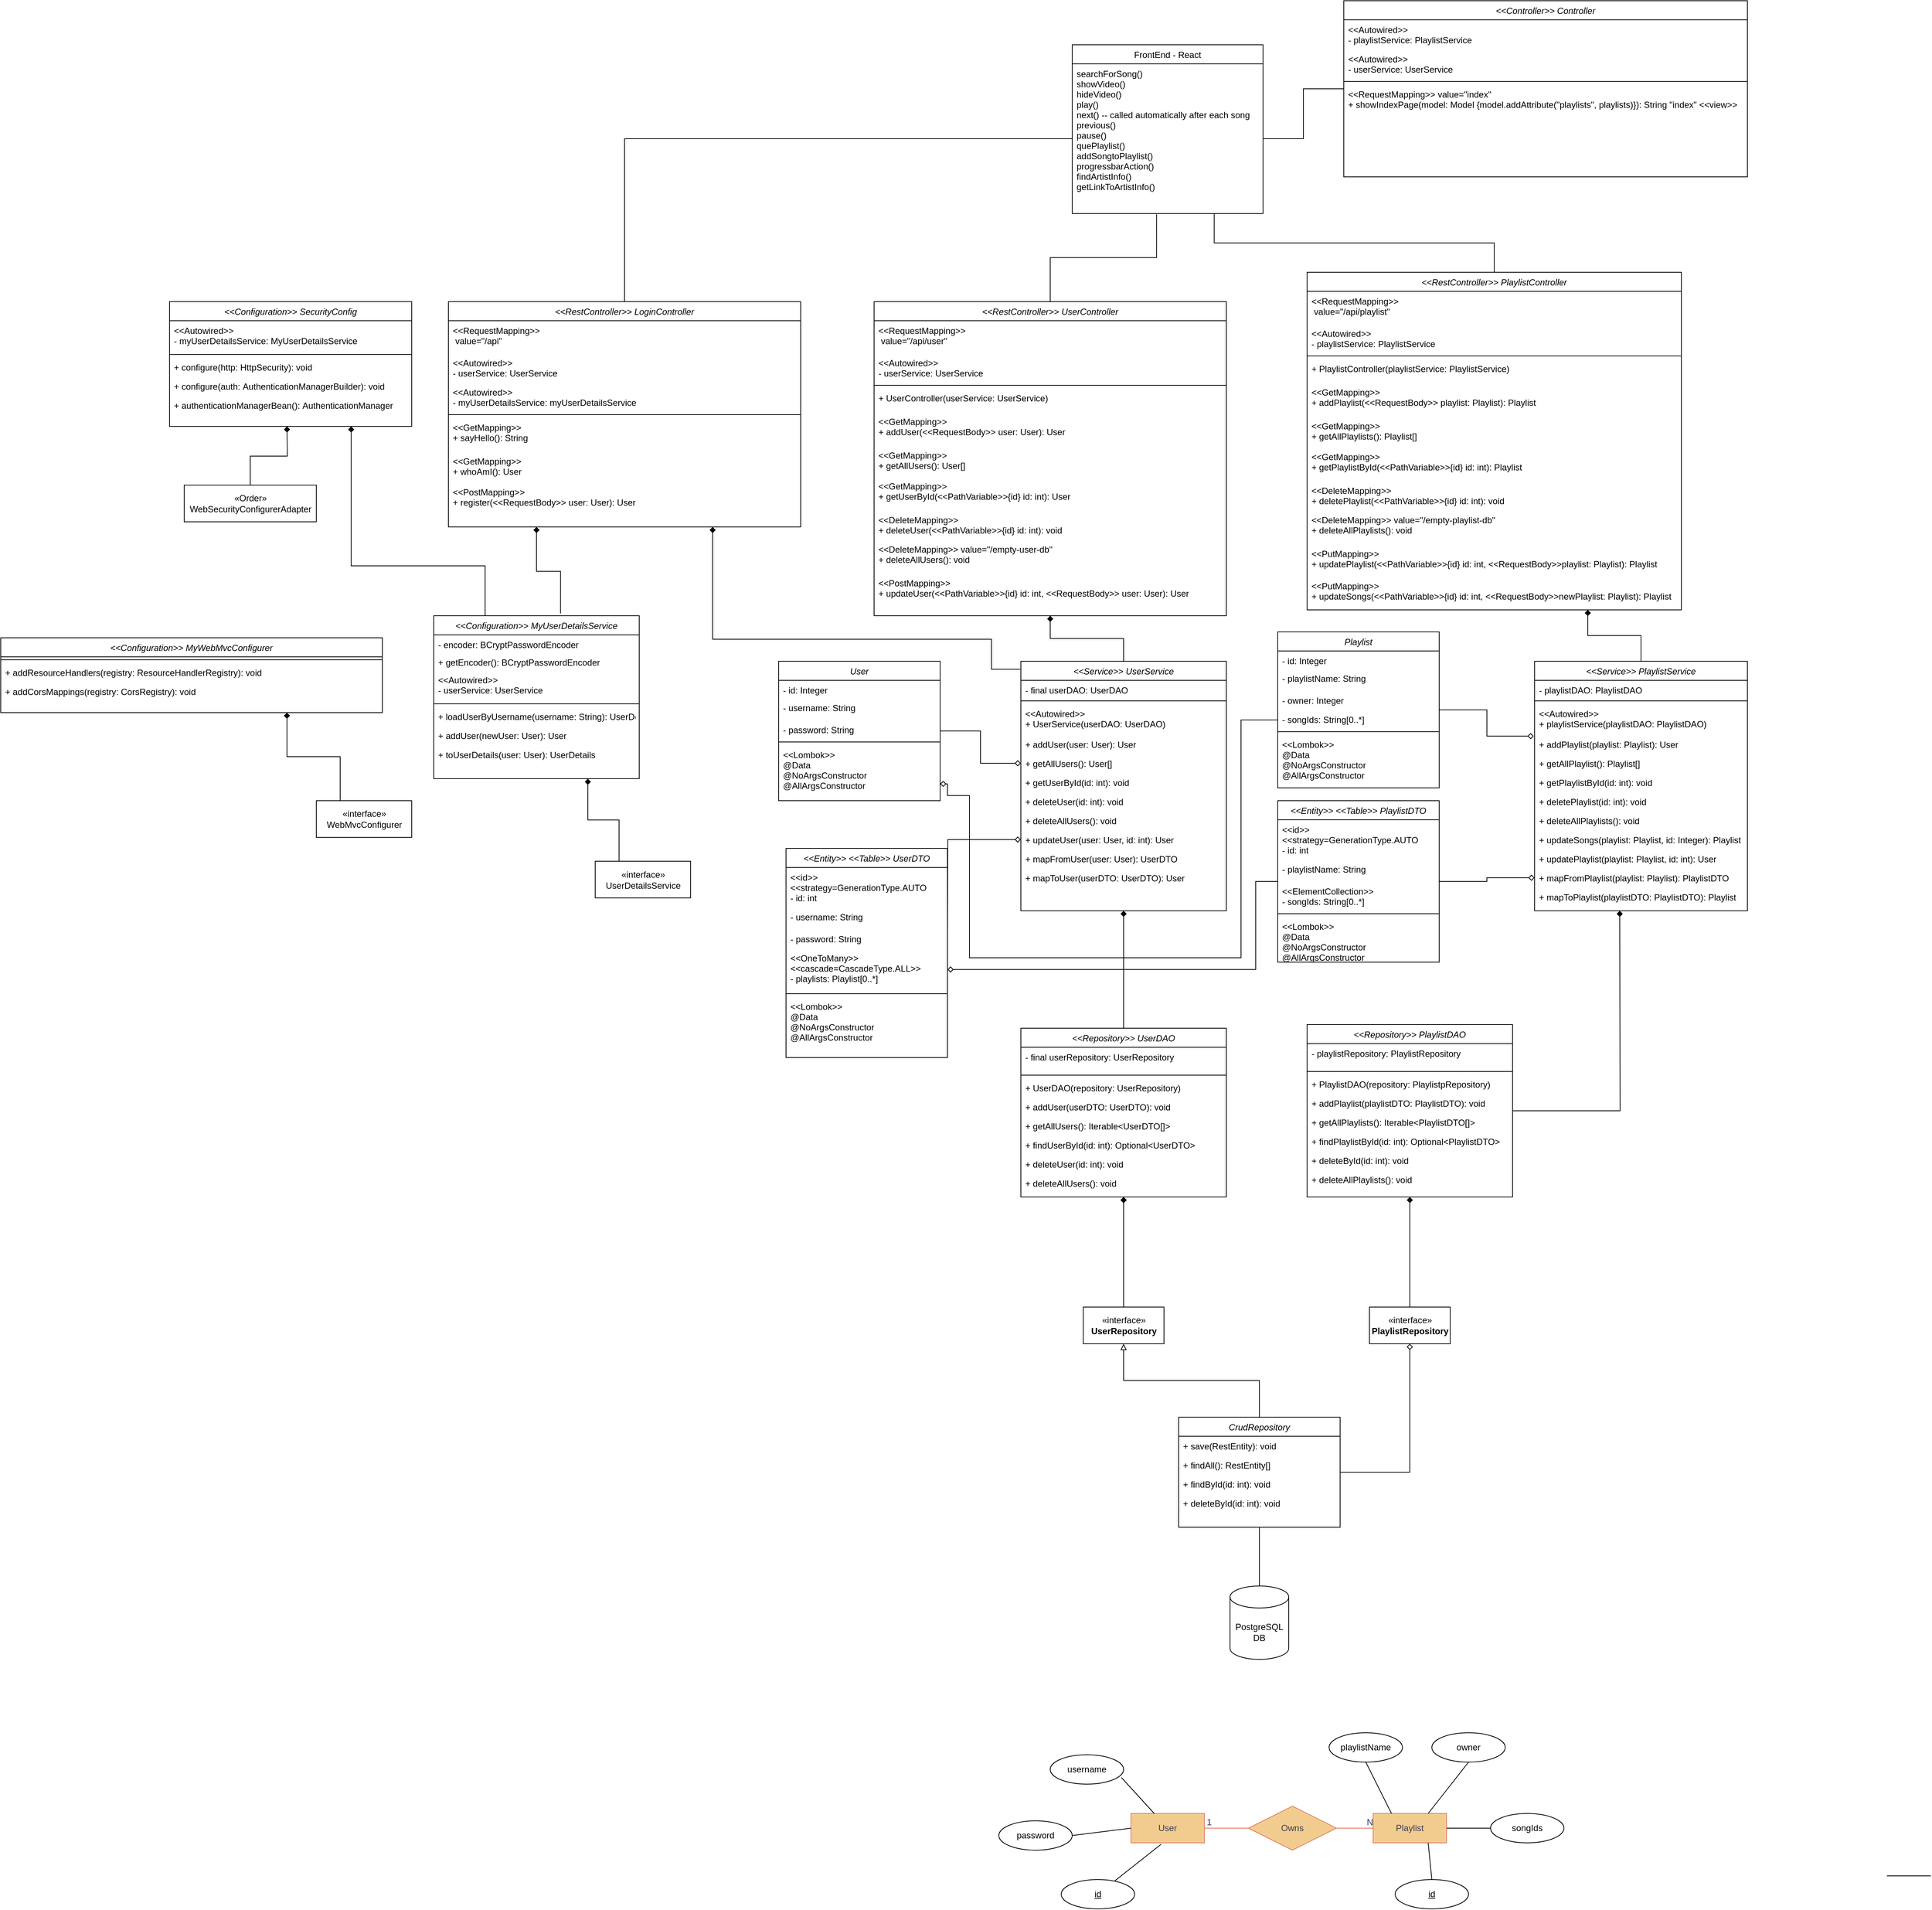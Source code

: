 <mxfile version="15.5.2" type="device"><diagram id="C5RBs43oDa-KdzZeNtuy" name="Page-1"><mxGraphModel dx="4851" dy="2639" grid="1" gridSize="10" guides="1" tooltips="1" connect="1" arrows="1" fold="1" page="1" pageScale="1" pageWidth="827" pageHeight="1169" math="0" shadow="0"><root><mxCell id="WIyWlLk6GJQsqaUBKTNV-0"/><mxCell id="WIyWlLk6GJQsqaUBKTNV-1" parent="WIyWlLk6GJQsqaUBKTNV-0"/><mxCell id="zkfFHV4jXpPFQw0GAbJ--0" value="&lt;&lt;Entity&gt;&gt; &lt;&lt;Table&gt;&gt; UserDTO" style="swimlane;fontStyle=2;align=center;verticalAlign=top;childLayout=stackLayout;horizontal=1;startSize=26;horizontalStack=0;resizeParent=1;resizeLast=0;collapsible=1;marginBottom=0;rounded=0;shadow=0;strokeWidth=1;" parent="WIyWlLk6GJQsqaUBKTNV-1" vertex="1"><mxGeometry x="-600" y="585" width="220" height="285" as="geometry"><mxRectangle x="230" y="140" width="160" height="26" as="alternateBounds"/></mxGeometry></mxCell><mxCell id="-_xTnc1p_r5YANseTXnQ-41" value="&lt;&lt;id&gt;&gt;&#10;&lt;&lt;strategy=GenerationType.AUTO&#10;- id: int" style="text;align=left;verticalAlign=top;spacingLeft=4;spacingRight=4;overflow=hidden;rotatable=0;points=[[0,0.5],[1,0.5]];portConstraint=eastwest;" parent="zkfFHV4jXpPFQw0GAbJ--0" vertex="1"><mxGeometry y="26" width="220" height="54" as="geometry"/></mxCell><mxCell id="zkfFHV4jXpPFQw0GAbJ--1" value="- username: String" style="text;align=left;verticalAlign=top;spacingLeft=4;spacingRight=4;overflow=hidden;rotatable=0;points=[[0,0.5],[1,0.5]];portConstraint=eastwest;" parent="zkfFHV4jXpPFQw0GAbJ--0" vertex="1"><mxGeometry y="80" width="220" height="30" as="geometry"/></mxCell><mxCell id="zkfFHV4jXpPFQw0GAbJ--18" value="- password: String" style="text;align=left;verticalAlign=top;spacingLeft=4;spacingRight=4;overflow=hidden;rotatable=0;points=[[0,0.5],[1,0.5]];portConstraint=eastwest;" parent="zkfFHV4jXpPFQw0GAbJ--0" vertex="1"><mxGeometry y="110" width="220" height="26" as="geometry"/></mxCell><mxCell id="-_xTnc1p_r5YANseTXnQ-157" value="&lt;&lt;OneToMany&gt;&gt;&#10;&lt;&lt;cascade=CascadeType.ALL&gt;&gt;  &#10;- playlists: Playlist[0..*]" style="text;align=left;verticalAlign=top;spacingLeft=4;spacingRight=4;overflow=hidden;rotatable=0;points=[[0,0.5],[1,0.5]];portConstraint=eastwest;" parent="zkfFHV4jXpPFQw0GAbJ--0" vertex="1"><mxGeometry y="136" width="220" height="58" as="geometry"/></mxCell><mxCell id="zkfFHV4jXpPFQw0GAbJ--4" value="" style="line;html=1;strokeWidth=1;align=left;verticalAlign=middle;spacingTop=-1;spacingLeft=3;spacingRight=3;rotatable=0;labelPosition=right;points=[];portConstraint=eastwest;" parent="zkfFHV4jXpPFQw0GAbJ--0" vertex="1"><mxGeometry y="194" width="220" height="8" as="geometry"/></mxCell><mxCell id="zkfFHV4jXpPFQw0GAbJ--5" value="&lt;&lt;Lombok&gt;&gt; &#10;@Data&#10;@NoArgsConstructor&#10;@AllArgsConstructor &#10;&#10;" style="text;align=left;verticalAlign=top;spacingLeft=4;spacingRight=4;overflow=hidden;rotatable=0;points=[[0,0.5],[1,0.5]];portConstraint=eastwest;" parent="zkfFHV4jXpPFQw0GAbJ--0" vertex="1"><mxGeometry y="202" width="220" height="72" as="geometry"/></mxCell><mxCell id="-_xTnc1p_r5YANseTXnQ-36" style="edgeStyle=orthogonalEdgeStyle;rounded=0;orthogonalLoop=1;jettySize=auto;html=1;endArrow=diamond;endFill=1;exitX=0.5;exitY=0;exitDx=0;exitDy=0;entryX=0.5;entryY=1;entryDx=0;entryDy=0;" parent="WIyWlLk6GJQsqaUBKTNV-1" source="-_xTnc1p_r5YANseTXnQ-50" target="-_xTnc1p_r5YANseTXnQ-24" edge="1"><mxGeometry relative="1" as="geometry"><mxPoint x="90" y="400" as="targetPoint"/></mxGeometry></mxCell><mxCell id="-_xTnc1p_r5YANseTXnQ-58" style="edgeStyle=orthogonalEdgeStyle;rounded=0;orthogonalLoop=1;jettySize=auto;html=1;endArrow=diamond;endFill=1;entryX=0.5;entryY=1;entryDx=0;entryDy=0;" parent="WIyWlLk6GJQsqaUBKTNV-1" source="-_xTnc1p_r5YANseTXnQ-1" target="-_xTnc1p_r5YANseTXnQ-50" edge="1"><mxGeometry relative="1" as="geometry"><mxPoint x="-202.44" y="688.168" as="targetPoint"/></mxGeometry></mxCell><mxCell id="-_xTnc1p_r5YANseTXnQ-1" value="&lt;&lt;Repository&gt;&gt; UserDAO" style="swimlane;fontStyle=2;align=center;verticalAlign=top;childLayout=stackLayout;horizontal=1;startSize=26;horizontalStack=0;resizeParent=1;resizeLast=0;collapsible=1;marginBottom=0;rounded=0;shadow=0;strokeWidth=1;" parent="WIyWlLk6GJQsqaUBKTNV-1" vertex="1"><mxGeometry x="-280" y="830" width="280" height="230" as="geometry"><mxRectangle x="230" y="140" width="160" height="26" as="alternateBounds"/></mxGeometry></mxCell><mxCell id="-_xTnc1p_r5YANseTXnQ-2" value="- final userRepository: UserRepository" style="text;align=left;verticalAlign=top;spacingLeft=4;spacingRight=4;overflow=hidden;rotatable=0;points=[[0,0.5],[1,0.5]];portConstraint=eastwest;" parent="-_xTnc1p_r5YANseTXnQ-1" vertex="1"><mxGeometry y="26" width="280" height="34" as="geometry"/></mxCell><mxCell id="-_xTnc1p_r5YANseTXnQ-6" value="" style="line;html=1;strokeWidth=1;align=left;verticalAlign=middle;spacingTop=-1;spacingLeft=3;spacingRight=3;rotatable=0;labelPosition=right;points=[];portConstraint=eastwest;" parent="-_xTnc1p_r5YANseTXnQ-1" vertex="1"><mxGeometry y="60" width="280" height="8" as="geometry"/></mxCell><mxCell id="1" value="+ UserDAO(repository: UserRepository)" style="text;strokeColor=none;fillColor=none;align=left;verticalAlign=top;spacingLeft=4;spacingRight=4;overflow=hidden;rotatable=0;points=[[0,0.5],[1,0.5]];portConstraint=eastwest;" parent="-_xTnc1p_r5YANseTXnQ-1" vertex="1"><mxGeometry y="68" width="280" height="26" as="geometry"/></mxCell><mxCell id="-_xTnc1p_r5YANseTXnQ-12" value="+ addUser(userDTO: UserDTO): void" style="text;strokeColor=none;fillColor=none;align=left;verticalAlign=top;spacingLeft=4;spacingRight=4;overflow=hidden;rotatable=0;points=[[0,0.5],[1,0.5]];portConstraint=eastwest;" parent="-_xTnc1p_r5YANseTXnQ-1" vertex="1"><mxGeometry y="94" width="280" height="26" as="geometry"/></mxCell><mxCell id="-_xTnc1p_r5YANseTXnQ-15" value="+ getAllUsers(): Iterable&lt;UserDTO[]&gt;" style="text;strokeColor=none;fillColor=none;align=left;verticalAlign=top;spacingLeft=4;spacingRight=4;overflow=hidden;rotatable=0;points=[[0,0.5],[1,0.5]];portConstraint=eastwest;" parent="-_xTnc1p_r5YANseTXnQ-1" vertex="1"><mxGeometry y="120" width="280" height="26" as="geometry"/></mxCell><mxCell id="-_xTnc1p_r5YANseTXnQ-16" value="+ findUserById(id: int): Optional&lt;UserDTO&gt;" style="text;strokeColor=none;fillColor=none;align=left;verticalAlign=top;spacingLeft=4;spacingRight=4;overflow=hidden;rotatable=0;points=[[0,0.5],[1,0.5]];portConstraint=eastwest;" parent="-_xTnc1p_r5YANseTXnQ-1" vertex="1"><mxGeometry y="146" width="280" height="26" as="geometry"/></mxCell><mxCell id="-_xTnc1p_r5YANseTXnQ-13" value="+ deleteUser(id: int): void" style="text;strokeColor=none;fillColor=none;align=left;verticalAlign=top;spacingLeft=4;spacingRight=4;overflow=hidden;rotatable=0;points=[[0,0.5],[1,0.5]];portConstraint=eastwest;" parent="-_xTnc1p_r5YANseTXnQ-1" vertex="1"><mxGeometry y="172" width="280" height="26" as="geometry"/></mxCell><mxCell id="6" value="+ deleteAllUsers(): void" style="text;strokeColor=none;fillColor=none;align=left;verticalAlign=top;spacingLeft=4;spacingRight=4;overflow=hidden;rotatable=0;points=[[0,0.5],[1,0.5]];portConstraint=eastwest;" parent="-_xTnc1p_r5YANseTXnQ-1" vertex="1"><mxGeometry y="198" width="280" height="26" as="geometry"/></mxCell><mxCell id="-_xTnc1p_r5YANseTXnQ-136" style="edgeStyle=orthogonalEdgeStyle;rounded=0;orthogonalLoop=1;jettySize=auto;html=1;entryX=0.5;entryY=1;entryDx=0;entryDy=0;endArrow=diamond;endFill=0;" parent="WIyWlLk6GJQsqaUBKTNV-1" source="-_xTnc1p_r5YANseTXnQ-17" target="-_xTnc1p_r5YANseTXnQ-127" edge="1"><mxGeometry relative="1" as="geometry"/></mxCell><mxCell id="-_xTnc1p_r5YANseTXnQ-184" style="edgeStyle=orthogonalEdgeStyle;rounded=0;orthogonalLoop=1;jettySize=auto;html=1;entryX=0.5;entryY=0;entryDx=0;entryDy=0;entryPerimeter=0;endArrow=none;endFill=0;" parent="WIyWlLk6GJQsqaUBKTNV-1" source="-_xTnc1p_r5YANseTXnQ-17" target="-_xTnc1p_r5YANseTXnQ-183" edge="1"><mxGeometry relative="1" as="geometry"/></mxCell><mxCell id="-_xTnc1p_r5YANseTXnQ-17" value="CrudRepository" style="swimlane;fontStyle=2;align=center;verticalAlign=top;childLayout=stackLayout;horizontal=1;startSize=26;horizontalStack=0;resizeParent=1;resizeLast=0;collapsible=1;marginBottom=0;rounded=0;shadow=0;strokeWidth=1;" parent="WIyWlLk6GJQsqaUBKTNV-1" vertex="1"><mxGeometry x="-65" y="1360" width="220" height="150" as="geometry"><mxRectangle x="230" y="140" width="160" height="26" as="alternateBounds"/></mxGeometry></mxCell><mxCell id="-_xTnc1p_r5YANseTXnQ-20" value="+ save(RestEntity): void" style="text;strokeColor=none;fillColor=none;align=left;verticalAlign=top;spacingLeft=4;spacingRight=4;overflow=hidden;rotatable=0;points=[[0,0.5],[1,0.5]];portConstraint=eastwest;" parent="-_xTnc1p_r5YANseTXnQ-17" vertex="1"><mxGeometry y="26" width="220" height="26" as="geometry"/></mxCell><mxCell id="-_xTnc1p_r5YANseTXnQ-21" value="+ findAll(): RestEntity[]" style="text;strokeColor=none;fillColor=none;align=left;verticalAlign=top;spacingLeft=4;spacingRight=4;overflow=hidden;rotatable=0;points=[[0,0.5],[1,0.5]];portConstraint=eastwest;" parent="-_xTnc1p_r5YANseTXnQ-17" vertex="1"><mxGeometry y="52" width="220" height="26" as="geometry"/></mxCell><mxCell id="-_xTnc1p_r5YANseTXnQ-22" value="+ findById(id: int): void" style="text;strokeColor=none;fillColor=none;align=left;verticalAlign=top;spacingLeft=4;spacingRight=4;overflow=hidden;rotatable=0;points=[[0,0.5],[1,0.5]];portConstraint=eastwest;" parent="-_xTnc1p_r5YANseTXnQ-17" vertex="1"><mxGeometry y="78" width="220" height="26" as="geometry"/></mxCell><mxCell id="-_xTnc1p_r5YANseTXnQ-23" value="+ deleteById(id: int): void" style="text;strokeColor=none;fillColor=none;align=left;verticalAlign=top;spacingLeft=4;spacingRight=4;overflow=hidden;rotatable=0;points=[[0,0.5],[1,0.5]];portConstraint=eastwest;" parent="-_xTnc1p_r5YANseTXnQ-17" vertex="1"><mxGeometry y="104" width="220" height="26" as="geometry"/></mxCell><mxCell id="-_xTnc1p_r5YANseTXnQ-179" style="edgeStyle=orthogonalEdgeStyle;rounded=0;orthogonalLoop=1;jettySize=auto;html=1;entryX=0.442;entryY=1.004;entryDx=0;entryDy=0;entryPerimeter=0;endArrow=none;endFill=0;" parent="WIyWlLk6GJQsqaUBKTNV-1" source="-_xTnc1p_r5YANseTXnQ-24" target="-_xTnc1p_r5YANseTXnQ-96" edge="1"><mxGeometry relative="1" as="geometry"/></mxCell><mxCell id="-_xTnc1p_r5YANseTXnQ-24" value="&lt;&lt;RestController&gt;&gt; UserController" style="swimlane;fontStyle=2;align=center;verticalAlign=top;childLayout=stackLayout;horizontal=1;startSize=26;horizontalStack=0;resizeParent=1;resizeLast=0;collapsible=1;marginBottom=0;rounded=0;shadow=0;strokeWidth=1;" parent="WIyWlLk6GJQsqaUBKTNV-1" vertex="1"><mxGeometry x="-480" y="-160" width="480" height="428" as="geometry"><mxRectangle x="550" y="110" width="160" height="26" as="alternateBounds"/></mxGeometry></mxCell><mxCell id="-_xTnc1p_r5YANseTXnQ-37" value="&lt;&lt;RequestMapping&gt;&gt;&#10; value=&quot;/api/user&quot; " style="text;align=left;verticalAlign=top;spacingLeft=4;spacingRight=4;overflow=hidden;rotatable=0;points=[[0,0.5],[1,0.5]];portConstraint=eastwest;" parent="-_xTnc1p_r5YANseTXnQ-24" vertex="1"><mxGeometry y="26" width="480" height="44" as="geometry"/></mxCell><mxCell id="-_xTnc1p_r5YANseTXnQ-35" value="&lt;&lt;Autowired&gt;&gt;&#10;- userService: UserService " style="text;align=left;verticalAlign=top;spacingLeft=4;spacingRight=4;overflow=hidden;rotatable=0;points=[[0,0.5],[1,0.5]];portConstraint=eastwest;" parent="-_xTnc1p_r5YANseTXnQ-24" vertex="1"><mxGeometry y="70" width="480" height="40" as="geometry"/></mxCell><mxCell id="-_xTnc1p_r5YANseTXnQ-25" value="" style="line;html=1;strokeWidth=1;align=left;verticalAlign=middle;spacingTop=-1;spacingLeft=3;spacingRight=3;rotatable=0;labelPosition=right;points=[];portConstraint=eastwest;" parent="-_xTnc1p_r5YANseTXnQ-24" vertex="1"><mxGeometry y="110" width="480" height="8" as="geometry"/></mxCell><mxCell id="-_xTnc1p_r5YANseTXnQ-64" value="+ UserController(userService: UserService)" style="text;strokeColor=none;fillColor=none;align=left;verticalAlign=top;spacingLeft=4;spacingRight=4;overflow=hidden;rotatable=0;points=[[0,0.5],[1,0.5]];portConstraint=eastwest;" parent="-_xTnc1p_r5YANseTXnQ-24" vertex="1"><mxGeometry y="118" width="480" height="32" as="geometry"/></mxCell><mxCell id="-_xTnc1p_r5YANseTXnQ-63" value="&lt;&lt;GetMapping&gt;&gt;&#10;+ addUser(&lt;&lt;RequestBody&gt;&gt; user: User): User" style="text;strokeColor=none;fillColor=none;align=left;verticalAlign=top;spacingLeft=4;spacingRight=4;overflow=hidden;rotatable=0;points=[[0,0.5],[1,0.5]];portConstraint=eastwest;" parent="-_xTnc1p_r5YANseTXnQ-24" vertex="1"><mxGeometry y="150" width="480" height="46" as="geometry"/></mxCell><mxCell id="-_xTnc1p_r5YANseTXnQ-26" value="&lt;&lt;GetMapping&gt;&gt;&#10;+ getAllUsers(): User[] " style="text;strokeColor=none;fillColor=none;align=left;verticalAlign=top;spacingLeft=4;spacingRight=4;overflow=hidden;rotatable=0;points=[[0,0.5],[1,0.5]];portConstraint=eastwest;" parent="-_xTnc1p_r5YANseTXnQ-24" vertex="1"><mxGeometry y="196" width="480" height="42" as="geometry"/></mxCell><mxCell id="-_xTnc1p_r5YANseTXnQ-62" value="&lt;&lt;GetMapping&gt;&gt;&#10;+ getUserById(&lt;&lt;PathVariable&gt;&gt;{id} id: int): User" style="text;strokeColor=none;fillColor=none;align=left;verticalAlign=top;spacingLeft=4;spacingRight=4;overflow=hidden;rotatable=0;points=[[0,0.5],[1,0.5]];portConstraint=eastwest;" parent="-_xTnc1p_r5YANseTXnQ-24" vertex="1"><mxGeometry y="238" width="480" height="46" as="geometry"/></mxCell><mxCell id="-_xTnc1p_r5YANseTXnQ-29" value="&lt;&lt;DeleteMapping&gt;&gt;&#10;+ deleteUser(&lt;&lt;PathVariable&gt;&gt;{id} id: int): void" style="text;strokeColor=none;fillColor=none;align=left;verticalAlign=top;spacingLeft=4;spacingRight=4;overflow=hidden;rotatable=0;points=[[0,0.5],[1,0.5]];portConstraint=eastwest;" parent="-_xTnc1p_r5YANseTXnQ-24" vertex="1"><mxGeometry y="284" width="480" height="40" as="geometry"/></mxCell><mxCell id="-_xTnc1p_r5YANseTXnQ-39" value="&lt;&lt;DeleteMapping&gt;&gt; value=&quot;/empty-user-db&quot;&#10;+ deleteAllUsers(): void" style="text;strokeColor=none;fillColor=none;align=left;verticalAlign=top;spacingLeft=4;spacingRight=4;overflow=hidden;rotatable=0;points=[[0,0.5],[1,0.5]];portConstraint=eastwest;" parent="-_xTnc1p_r5YANseTXnQ-24" vertex="1"><mxGeometry y="324" width="480" height="46" as="geometry"/></mxCell><mxCell id="-_xTnc1p_r5YANseTXnQ-40" value="&lt;&lt;PostMapping&gt;&gt;&#10;+ updateUser(&lt;&lt;PathVariable&gt;&gt;{id} id: int, &lt;&lt;RequestBody&gt;&gt; user: User): User" style="text;strokeColor=none;fillColor=none;align=left;verticalAlign=top;spacingLeft=4;spacingRight=4;overflow=hidden;rotatable=0;points=[[0,0.5],[1,0.5]];portConstraint=eastwest;" parent="-_xTnc1p_r5YANseTXnQ-24" vertex="1"><mxGeometry y="370" width="480" height="44" as="geometry"/></mxCell><mxCell id="-_xTnc1p_r5YANseTXnQ-34" style="edgeStyle=orthogonalEdgeStyle;rounded=0;orthogonalLoop=1;jettySize=auto;html=1;endArrow=diamond;endFill=1;entryX=0.5;entryY=1;entryDx=0;entryDy=0;" parent="WIyWlLk6GJQsqaUBKTNV-1" source="-_xTnc1p_r5YANseTXnQ-30" target="-_xTnc1p_r5YANseTXnQ-1" edge="1"><mxGeometry relative="1" as="geometry"><mxPoint x="-155" y="1020" as="targetPoint"/></mxGeometry></mxCell><mxCell id="-_xTnc1p_r5YANseTXnQ-30" value="«interface»&lt;br&gt;&lt;b&gt;UserRepository&lt;/b&gt;" style="html=1;" parent="WIyWlLk6GJQsqaUBKTNV-1" vertex="1"><mxGeometry x="-195" y="1210" width="110" height="50" as="geometry"/></mxCell><mxCell id="-_xTnc1p_r5YANseTXnQ-33" style="edgeStyle=orthogonalEdgeStyle;rounded=0;orthogonalLoop=1;jettySize=auto;html=1;entryX=0.5;entryY=1;entryDx=0;entryDy=0;endArrow=block;endFill=0;exitX=0.5;exitY=0;exitDx=0;exitDy=0;" parent="WIyWlLk6GJQsqaUBKTNV-1" source="-_xTnc1p_r5YANseTXnQ-17" target="-_xTnc1p_r5YANseTXnQ-30" edge="1"><mxGeometry relative="1" as="geometry"/></mxCell><mxCell id="-_xTnc1p_r5YANseTXnQ-50" value="&lt;&lt;Service&gt;&gt; UserService" style="swimlane;fontStyle=2;align=center;verticalAlign=top;childLayout=stackLayout;horizontal=1;startSize=26;horizontalStack=0;resizeParent=1;resizeLast=0;collapsible=1;marginBottom=0;rounded=0;shadow=0;strokeWidth=1;" parent="WIyWlLk6GJQsqaUBKTNV-1" vertex="1"><mxGeometry x="-280" y="330" width="280" height="340" as="geometry"><mxRectangle x="230" y="140" width="160" height="26" as="alternateBounds"/></mxGeometry></mxCell><mxCell id="-_xTnc1p_r5YANseTXnQ-51" value="- final userDAO: UserDAO" style="text;align=left;verticalAlign=top;spacingLeft=4;spacingRight=4;overflow=hidden;rotatable=0;points=[[0,0.5],[1,0.5]];portConstraint=eastwest;" parent="-_xTnc1p_r5YANseTXnQ-50" vertex="1"><mxGeometry y="26" width="280" height="24" as="geometry"/></mxCell><mxCell id="-_xTnc1p_r5YANseTXnQ-52" value="" style="line;html=1;strokeWidth=1;align=left;verticalAlign=middle;spacingTop=-1;spacingLeft=3;spacingRight=3;rotatable=0;labelPosition=right;points=[];portConstraint=eastwest;" parent="-_xTnc1p_r5YANseTXnQ-50" vertex="1"><mxGeometry y="50" width="280" height="8" as="geometry"/></mxCell><mxCell id="-_xTnc1p_r5YANseTXnQ-57" value="&lt;&lt;Autowired&gt;&gt;&#10;+ UserService(userDAO: UserDAO)" style="text;strokeColor=none;fillColor=none;align=left;verticalAlign=top;spacingLeft=4;spacingRight=4;overflow=hidden;rotatable=0;points=[[0,0.5],[1,0.5]];portConstraint=eastwest;" parent="-_xTnc1p_r5YANseTXnQ-50" vertex="1"><mxGeometry y="58" width="280" height="42" as="geometry"/></mxCell><mxCell id="-_xTnc1p_r5YANseTXnQ-53" value="+ addUser(user: User): User" style="text;strokeColor=none;fillColor=none;align=left;verticalAlign=top;spacingLeft=4;spacingRight=4;overflow=hidden;rotatable=0;points=[[0,0.5],[1,0.5]];portConstraint=eastwest;" parent="-_xTnc1p_r5YANseTXnQ-50" vertex="1"><mxGeometry y="100" width="280" height="26" as="geometry"/></mxCell><mxCell id="-_xTnc1p_r5YANseTXnQ-54" value="+ getAllUsers(): User[]" style="text;strokeColor=none;fillColor=none;align=left;verticalAlign=top;spacingLeft=4;spacingRight=4;overflow=hidden;rotatable=0;points=[[0,0.5],[1,0.5]];portConstraint=eastwest;" parent="-_xTnc1p_r5YANseTXnQ-50" vertex="1"><mxGeometry y="126" width="280" height="26" as="geometry"/></mxCell><mxCell id="-_xTnc1p_r5YANseTXnQ-55" value="+ getUserById(id: int): void" style="text;strokeColor=none;fillColor=none;align=left;verticalAlign=top;spacingLeft=4;spacingRight=4;overflow=hidden;rotatable=0;points=[[0,0.5],[1,0.5]];portConstraint=eastwest;" parent="-_xTnc1p_r5YANseTXnQ-50" vertex="1"><mxGeometry y="152" width="280" height="26" as="geometry"/></mxCell><mxCell id="-_xTnc1p_r5YANseTXnQ-56" value="+ deleteUser(id: int): void" style="text;strokeColor=none;fillColor=none;align=left;verticalAlign=top;spacingLeft=4;spacingRight=4;overflow=hidden;rotatable=0;points=[[0,0.5],[1,0.5]];portConstraint=eastwest;" parent="-_xTnc1p_r5YANseTXnQ-50" vertex="1"><mxGeometry y="178" width="280" height="26" as="geometry"/></mxCell><mxCell id="-_xTnc1p_r5YANseTXnQ-61" value="+ deleteAllUsers(): void" style="text;strokeColor=none;fillColor=none;align=left;verticalAlign=top;spacingLeft=4;spacingRight=4;overflow=hidden;rotatable=0;points=[[0,0.5],[1,0.5]];portConstraint=eastwest;" parent="-_xTnc1p_r5YANseTXnQ-50" vertex="1"><mxGeometry y="204" width="280" height="26" as="geometry"/></mxCell><mxCell id="-_xTnc1p_r5YANseTXnQ-60" value="+ updateUser(user: User, id: int): User" style="text;strokeColor=none;fillColor=none;align=left;verticalAlign=top;spacingLeft=4;spacingRight=4;overflow=hidden;rotatable=0;points=[[0,0.5],[1,0.5]];portConstraint=eastwest;" parent="-_xTnc1p_r5YANseTXnQ-50" vertex="1"><mxGeometry y="230" width="280" height="26" as="geometry"/></mxCell><mxCell id="-_xTnc1p_r5YANseTXnQ-65" value="+ mapFromUser(user: User): UserDTO" style="text;strokeColor=none;fillColor=none;align=left;verticalAlign=top;spacingLeft=4;spacingRight=4;overflow=hidden;rotatable=0;points=[[0,0.5],[1,0.5]];portConstraint=eastwest;" parent="-_xTnc1p_r5YANseTXnQ-50" vertex="1"><mxGeometry y="256" width="280" height="26" as="geometry"/></mxCell><mxCell id="-_xTnc1p_r5YANseTXnQ-77" value="+ mapToUser(userDTO: UserDTO): User" style="text;strokeColor=none;fillColor=none;align=left;verticalAlign=top;spacingLeft=4;spacingRight=4;overflow=hidden;rotatable=0;points=[[0,0.5],[1,0.5]];portConstraint=eastwest;" parent="-_xTnc1p_r5YANseTXnQ-50" vertex="1"><mxGeometry y="282" width="280" height="28" as="geometry"/></mxCell><mxCell id="-_xTnc1p_r5YANseTXnQ-87" style="edgeStyle=orthogonalEdgeStyle;rounded=0;orthogonalLoop=1;jettySize=auto;html=1;entryX=0;entryY=0.5;entryDx=0;entryDy=0;endArrow=diamond;endFill=0;" parent="WIyWlLk6GJQsqaUBKTNV-1" source="-_xTnc1p_r5YANseTXnQ-78" target="-_xTnc1p_r5YANseTXnQ-54" edge="1"><mxGeometry relative="1" as="geometry"/></mxCell><mxCell id="-_xTnc1p_r5YANseTXnQ-78" value="User" style="swimlane;fontStyle=2;align=center;verticalAlign=top;childLayout=stackLayout;horizontal=1;startSize=26;horizontalStack=0;resizeParent=1;resizeLast=0;collapsible=1;marginBottom=0;rounded=0;shadow=0;strokeWidth=1;" parent="WIyWlLk6GJQsqaUBKTNV-1" vertex="1"><mxGeometry x="-610" y="330" width="220" height="190" as="geometry"><mxRectangle x="230" y="140" width="160" height="26" as="alternateBounds"/></mxGeometry></mxCell><mxCell id="-_xTnc1p_r5YANseTXnQ-79" value="- id: Integer" style="text;align=left;verticalAlign=top;spacingLeft=4;spacingRight=4;overflow=hidden;rotatable=0;points=[[0,0.5],[1,0.5]];portConstraint=eastwest;" parent="-_xTnc1p_r5YANseTXnQ-78" vertex="1"><mxGeometry y="26" width="220" height="24" as="geometry"/></mxCell><mxCell id="-_xTnc1p_r5YANseTXnQ-80" value="- username: String" style="text;align=left;verticalAlign=top;spacingLeft=4;spacingRight=4;overflow=hidden;rotatable=0;points=[[0,0.5],[1,0.5]];portConstraint=eastwest;" parent="-_xTnc1p_r5YANseTXnQ-78" vertex="1"><mxGeometry y="50" width="220" height="30" as="geometry"/></mxCell><mxCell id="-_xTnc1p_r5YANseTXnQ-82" value="- password: String" style="text;align=left;verticalAlign=top;spacingLeft=4;spacingRight=4;overflow=hidden;rotatable=0;points=[[0,0.5],[1,0.5]];portConstraint=eastwest;" parent="-_xTnc1p_r5YANseTXnQ-78" vertex="1"><mxGeometry y="80" width="220" height="26" as="geometry"/></mxCell><mxCell id="-_xTnc1p_r5YANseTXnQ-83" value="" style="line;html=1;strokeWidth=1;align=left;verticalAlign=middle;spacingTop=-1;spacingLeft=3;spacingRight=3;rotatable=0;labelPosition=right;points=[];portConstraint=eastwest;" parent="-_xTnc1p_r5YANseTXnQ-78" vertex="1"><mxGeometry y="106" width="220" height="8" as="geometry"/></mxCell><mxCell id="-_xTnc1p_r5YANseTXnQ-84" value="&lt;&lt;Lombok&gt;&gt; &#10;@Data&#10;@NoArgsConstructor&#10;@AllArgsConstructor &#10;&#10;" style="text;align=left;verticalAlign=top;spacingLeft=4;spacingRight=4;overflow=hidden;rotatable=0;points=[[0,0.5],[1,0.5]];portConstraint=eastwest;" parent="-_xTnc1p_r5YANseTXnQ-78" vertex="1"><mxGeometry y="114" width="220" height="62" as="geometry"/></mxCell><mxCell id="-_xTnc1p_r5YANseTXnQ-86" style="edgeStyle=orthogonalEdgeStyle;rounded=0;orthogonalLoop=1;jettySize=auto;html=1;entryX=0;entryY=0.5;entryDx=0;entryDy=0;endArrow=diamond;endFill=0;" parent="WIyWlLk6GJQsqaUBKTNV-1" target="-_xTnc1p_r5YANseTXnQ-60" edge="1"><mxGeometry relative="1" as="geometry"><mxPoint x="-380" y="708" as="sourcePoint"/></mxGeometry></mxCell><mxCell id="-_xTnc1p_r5YANseTXnQ-90" value="FrontEnd - React" style="swimlane;fontStyle=0;childLayout=stackLayout;horizontal=1;startSize=26;fillColor=none;horizontalStack=0;resizeParent=1;resizeParentMax=0;resizeLast=0;collapsible=1;marginBottom=0;" parent="WIyWlLk6GJQsqaUBKTNV-1" vertex="1"><mxGeometry x="-210" y="-510" width="260" height="230" as="geometry"/></mxCell><mxCell id="-_xTnc1p_r5YANseTXnQ-96" value="searchForSong()&#10;showVideo()&#10;hideVideo()&#10;play()&#10;next() -- called automatically after each song&#10;previous()&#10;pause()&#10;quePlaylist()&#10;addSongtoPlaylist()&#10;progressbarAction()&#10;findArtistInfo()&#10;getLinkToArtistInfo()&#10;" style="text;strokeColor=none;fillColor=none;align=left;verticalAlign=top;spacingLeft=4;spacingRight=4;overflow=hidden;rotatable=0;points=[[0,0.5],[1,0.5]];portConstraint=eastwest;" parent="-_xTnc1p_r5YANseTXnQ-90" vertex="1"><mxGeometry y="26" width="260" height="204" as="geometry"/></mxCell><mxCell id="-_xTnc1p_r5YANseTXnQ-139" value="" style="edgeStyle=orthogonalEdgeStyle;rounded=0;orthogonalLoop=1;jettySize=auto;html=1;endArrow=diamond;endFill=1;entryX=0.75;entryY=1;entryDx=0;entryDy=0;" parent="WIyWlLk6GJQsqaUBKTNV-1" source="-_xTnc1p_r5YANseTXnQ-97" target="-_xTnc1p_r5YANseTXnQ-109" edge="1"><mxGeometry relative="1" as="geometry"><mxPoint x="370" y="310" as="targetPoint"/></mxGeometry></mxCell><mxCell id="-_xTnc1p_r5YANseTXnQ-97" value="&lt;&lt;Service&gt;&gt; PlaylistService" style="swimlane;fontStyle=2;align=center;verticalAlign=top;childLayout=stackLayout;horizontal=1;startSize=26;horizontalStack=0;resizeParent=1;resizeLast=0;collapsible=1;marginBottom=0;rounded=0;shadow=0;strokeWidth=1;" parent="WIyWlLk6GJQsqaUBKTNV-1" vertex="1"><mxGeometry x="420" y="330" width="290" height="340" as="geometry"><mxRectangle x="230" y="140" width="160" height="26" as="alternateBounds"/></mxGeometry></mxCell><mxCell id="-_xTnc1p_r5YANseTXnQ-98" value="- playlistDAO: PlaylistDAO" style="text;align=left;verticalAlign=top;spacingLeft=4;spacingRight=4;overflow=hidden;rotatable=0;points=[[0,0.5],[1,0.5]];portConstraint=eastwest;" parent="-_xTnc1p_r5YANseTXnQ-97" vertex="1"><mxGeometry y="26" width="290" height="24" as="geometry"/></mxCell><mxCell id="-_xTnc1p_r5YANseTXnQ-99" value="" style="line;html=1;strokeWidth=1;align=left;verticalAlign=middle;spacingTop=-1;spacingLeft=3;spacingRight=3;rotatable=0;labelPosition=right;points=[];portConstraint=eastwest;" parent="-_xTnc1p_r5YANseTXnQ-97" vertex="1"><mxGeometry y="50" width="290" height="8" as="geometry"/></mxCell><mxCell id="-_xTnc1p_r5YANseTXnQ-100" value="&lt;&lt;Autowired&gt;&gt;&#10;+ playlistService(playlistDAO: PlaylistDAO)" style="text;strokeColor=none;fillColor=none;align=left;verticalAlign=top;spacingLeft=4;spacingRight=4;overflow=hidden;rotatable=0;points=[[0,0.5],[1,0.5]];portConstraint=eastwest;" parent="-_xTnc1p_r5YANseTXnQ-97" vertex="1"><mxGeometry y="58" width="290" height="42" as="geometry"/></mxCell><mxCell id="-_xTnc1p_r5YANseTXnQ-101" value="+ addPlaylist(playlist: Playlist): User" style="text;strokeColor=none;fillColor=none;align=left;verticalAlign=top;spacingLeft=4;spacingRight=4;overflow=hidden;rotatable=0;points=[[0,0.5],[1,0.5]];portConstraint=eastwest;" parent="-_xTnc1p_r5YANseTXnQ-97" vertex="1"><mxGeometry y="100" width="290" height="26" as="geometry"/></mxCell><mxCell id="-_xTnc1p_r5YANseTXnQ-102" value="+ getAllPlaylist(): Playlist[]" style="text;strokeColor=none;fillColor=none;align=left;verticalAlign=top;spacingLeft=4;spacingRight=4;overflow=hidden;rotatable=0;points=[[0,0.5],[1,0.5]];portConstraint=eastwest;" parent="-_xTnc1p_r5YANseTXnQ-97" vertex="1"><mxGeometry y="126" width="290" height="26" as="geometry"/></mxCell><mxCell id="-_xTnc1p_r5YANseTXnQ-103" value="+ getPlaylistById(id: int): void" style="text;strokeColor=none;fillColor=none;align=left;verticalAlign=top;spacingLeft=4;spacingRight=4;overflow=hidden;rotatable=0;points=[[0,0.5],[1,0.5]];portConstraint=eastwest;" parent="-_xTnc1p_r5YANseTXnQ-97" vertex="1"><mxGeometry y="152" width="290" height="26" as="geometry"/></mxCell><mxCell id="-_xTnc1p_r5YANseTXnQ-104" value="+ deletePlaylist(id: int): void" style="text;strokeColor=none;fillColor=none;align=left;verticalAlign=top;spacingLeft=4;spacingRight=4;overflow=hidden;rotatable=0;points=[[0,0.5],[1,0.5]];portConstraint=eastwest;" parent="-_xTnc1p_r5YANseTXnQ-97" vertex="1"><mxGeometry y="178" width="290" height="26" as="geometry"/></mxCell><mxCell id="-_xTnc1p_r5YANseTXnQ-105" value="+ deleteAllPlaylists(): void" style="text;strokeColor=none;fillColor=none;align=left;verticalAlign=top;spacingLeft=4;spacingRight=4;overflow=hidden;rotatable=0;points=[[0,0.5],[1,0.5]];portConstraint=eastwest;" parent="-_xTnc1p_r5YANseTXnQ-97" vertex="1"><mxGeometry y="204" width="290" height="26" as="geometry"/></mxCell><mxCell id="MluvkrHJgzHNUt_OzbYC-55" value="+ updateSongs(playlist: Playlist, id: Integer): Playlist" style="text;strokeColor=none;fillColor=none;align=left;verticalAlign=top;spacingLeft=4;spacingRight=4;overflow=hidden;rotatable=0;points=[[0,0.5],[1,0.5]];portConstraint=eastwest;" parent="-_xTnc1p_r5YANseTXnQ-97" vertex="1"><mxGeometry y="230" width="290" height="26" as="geometry"/></mxCell><mxCell id="-_xTnc1p_r5YANseTXnQ-106" value="+ updatePlaylist(playlist: Playlist, id: int): User" style="text;strokeColor=none;fillColor=none;align=left;verticalAlign=top;spacingLeft=4;spacingRight=4;overflow=hidden;rotatable=0;points=[[0,0.5],[1,0.5]];portConstraint=eastwest;" parent="-_xTnc1p_r5YANseTXnQ-97" vertex="1"><mxGeometry y="256" width="290" height="26" as="geometry"/></mxCell><mxCell id="-_xTnc1p_r5YANseTXnQ-107" value="+ mapFromPlaylist(playlist: Playlist): PlaylistDTO" style="text;strokeColor=none;fillColor=none;align=left;verticalAlign=top;spacingLeft=4;spacingRight=4;overflow=hidden;rotatable=0;points=[[0,0.5],[1,0.5]];portConstraint=eastwest;" parent="-_xTnc1p_r5YANseTXnQ-97" vertex="1"><mxGeometry y="282" width="290" height="26" as="geometry"/></mxCell><mxCell id="-_xTnc1p_r5YANseTXnQ-108" value="+ mapToPlaylist(playlistDTO: PlaylistDTO): Playlist" style="text;strokeColor=none;fillColor=none;align=left;verticalAlign=top;spacingLeft=4;spacingRight=4;overflow=hidden;rotatable=0;points=[[0,0.5],[1,0.5]];portConstraint=eastwest;" parent="-_xTnc1p_r5YANseTXnQ-97" vertex="1"><mxGeometry y="308" width="290" height="26" as="geometry"/></mxCell><mxCell id="-_xTnc1p_r5YANseTXnQ-186" style="edgeStyle=orthogonalEdgeStyle;rounded=0;orthogonalLoop=1;jettySize=auto;html=1;entryX=0.744;entryY=0.999;entryDx=0;entryDy=0;entryPerimeter=0;endArrow=none;endFill=0;" parent="WIyWlLk6GJQsqaUBKTNV-1" source="-_xTnc1p_r5YANseTXnQ-109" target="-_xTnc1p_r5YANseTXnQ-96" edge="1"><mxGeometry relative="1" as="geometry"/></mxCell><mxCell id="-_xTnc1p_r5YANseTXnQ-109" value="&lt;&lt;RestController&gt;&gt; PlaylistController" style="swimlane;fontStyle=2;align=center;verticalAlign=top;childLayout=stackLayout;horizontal=1;startSize=26;horizontalStack=0;resizeParent=1;resizeLast=0;collapsible=1;marginBottom=0;rounded=0;shadow=0;strokeWidth=1;" parent="WIyWlLk6GJQsqaUBKTNV-1" vertex="1"><mxGeometry x="110" y="-200" width="510" height="460" as="geometry"><mxRectangle x="550" y="110" width="160" height="26" as="alternateBounds"/></mxGeometry></mxCell><mxCell id="-_xTnc1p_r5YANseTXnQ-110" value="&lt;&lt;RequestMapping&gt;&gt;&#10; value=&quot;/api/playlist&quot; " style="text;align=left;verticalAlign=top;spacingLeft=4;spacingRight=4;overflow=hidden;rotatable=0;points=[[0,0.5],[1,0.5]];portConstraint=eastwest;" parent="-_xTnc1p_r5YANseTXnQ-109" vertex="1"><mxGeometry y="26" width="510" height="44" as="geometry"/></mxCell><mxCell id="-_xTnc1p_r5YANseTXnQ-111" value="&lt;&lt;Autowired&gt;&gt;&#10;- playlistService: PlaylistService " style="text;align=left;verticalAlign=top;spacingLeft=4;spacingRight=4;overflow=hidden;rotatable=0;points=[[0,0.5],[1,0.5]];portConstraint=eastwest;" parent="-_xTnc1p_r5YANseTXnQ-109" vertex="1"><mxGeometry y="70" width="510" height="40" as="geometry"/></mxCell><mxCell id="-_xTnc1p_r5YANseTXnQ-112" value="" style="line;html=1;strokeWidth=1;align=left;verticalAlign=middle;spacingTop=-1;spacingLeft=3;spacingRight=3;rotatable=0;labelPosition=right;points=[];portConstraint=eastwest;" parent="-_xTnc1p_r5YANseTXnQ-109" vertex="1"><mxGeometry y="110" width="510" height="8" as="geometry"/></mxCell><mxCell id="-_xTnc1p_r5YANseTXnQ-113" value="+ PlaylistController(playlistService: PlaylistService)" style="text;strokeColor=none;fillColor=none;align=left;verticalAlign=top;spacingLeft=4;spacingRight=4;overflow=hidden;rotatable=0;points=[[0,0.5],[1,0.5]];portConstraint=eastwest;" parent="-_xTnc1p_r5YANseTXnQ-109" vertex="1"><mxGeometry y="118" width="510" height="32" as="geometry"/></mxCell><mxCell id="-_xTnc1p_r5YANseTXnQ-114" value="&lt;&lt;GetMapping&gt;&gt;&#10;+ addPlaylist(&lt;&lt;RequestBody&gt;&gt; playlist: Playlist): Playlist" style="text;strokeColor=none;fillColor=none;align=left;verticalAlign=top;spacingLeft=4;spacingRight=4;overflow=hidden;rotatable=0;points=[[0,0.5],[1,0.5]];portConstraint=eastwest;" parent="-_xTnc1p_r5YANseTXnQ-109" vertex="1"><mxGeometry y="150" width="510" height="46" as="geometry"/></mxCell><mxCell id="-_xTnc1p_r5YANseTXnQ-115" value="&lt;&lt;GetMapping&gt;&gt;&#10;+ getAllPlaylists(): Playlist[] " style="text;strokeColor=none;fillColor=none;align=left;verticalAlign=top;spacingLeft=4;spacingRight=4;overflow=hidden;rotatable=0;points=[[0,0.5],[1,0.5]];portConstraint=eastwest;" parent="-_xTnc1p_r5YANseTXnQ-109" vertex="1"><mxGeometry y="196" width="510" height="42" as="geometry"/></mxCell><mxCell id="-_xTnc1p_r5YANseTXnQ-116" value="&lt;&lt;GetMapping&gt;&gt;&#10;+ getPlaylistById(&lt;&lt;PathVariable&gt;&gt;{id} id: int): Playlist" style="text;strokeColor=none;fillColor=none;align=left;verticalAlign=top;spacingLeft=4;spacingRight=4;overflow=hidden;rotatable=0;points=[[0,0.5],[1,0.5]];portConstraint=eastwest;" parent="-_xTnc1p_r5YANseTXnQ-109" vertex="1"><mxGeometry y="238" width="510" height="46" as="geometry"/></mxCell><mxCell id="-_xTnc1p_r5YANseTXnQ-117" value="&lt;&lt;DeleteMapping&gt;&gt;&#10;+ deletePlaylist(&lt;&lt;PathVariable&gt;&gt;{id} id: int): void" style="text;strokeColor=none;fillColor=none;align=left;verticalAlign=top;spacingLeft=4;spacingRight=4;overflow=hidden;rotatable=0;points=[[0,0.5],[1,0.5]];portConstraint=eastwest;" parent="-_xTnc1p_r5YANseTXnQ-109" vertex="1"><mxGeometry y="284" width="510" height="40" as="geometry"/></mxCell><mxCell id="-_xTnc1p_r5YANseTXnQ-155" value="&lt;&lt;DeleteMapping&gt;&gt; value=&quot;/empty-playlist-db&quot;&#10;+ deleteAllPlaylists(): void" style="text;strokeColor=none;fillColor=none;align=left;verticalAlign=top;spacingLeft=4;spacingRight=4;overflow=hidden;rotatable=0;points=[[0,0.5],[1,0.5]];portConstraint=eastwest;" parent="-_xTnc1p_r5YANseTXnQ-109" vertex="1"><mxGeometry y="324" width="510" height="46" as="geometry"/></mxCell><mxCell id="-_xTnc1p_r5YANseTXnQ-119" value="&lt;&lt;PutMapping&gt;&gt;&#10;+ updatePlaylist(&lt;&lt;PathVariable&gt;&gt;{id} id: int, &lt;&lt;RequestBody&gt;&gt;playlist: Playlist): Playlist" style="text;strokeColor=none;fillColor=none;align=left;verticalAlign=top;spacingLeft=4;spacingRight=4;overflow=hidden;rotatable=0;points=[[0,0.5],[1,0.5]];portConstraint=eastwest;" parent="-_xTnc1p_r5YANseTXnQ-109" vertex="1"><mxGeometry y="370" width="510" height="44" as="geometry"/></mxCell><mxCell id="MluvkrHJgzHNUt_OzbYC-54" value="&lt;&lt;PutMapping&gt;&gt;&#10;+ updateSongs(&lt;&lt;PathVariable&gt;&gt;{id} id: int, &lt;&lt;RequestBody&gt;&gt;newPlaylist: Playlist): Playlist" style="text;strokeColor=none;fillColor=none;align=left;verticalAlign=top;spacingLeft=4;spacingRight=4;overflow=hidden;rotatable=0;points=[[0,0.5],[1,0.5]];portConstraint=eastwest;" parent="-_xTnc1p_r5YANseTXnQ-109" vertex="1"><mxGeometry y="414" width="510" height="44" as="geometry"/></mxCell><mxCell id="-_xTnc1p_r5YANseTXnQ-138" style="edgeStyle=orthogonalEdgeStyle;rounded=0;orthogonalLoop=1;jettySize=auto;html=1;endArrow=diamond;endFill=1;" parent="WIyWlLk6GJQsqaUBKTNV-1" source="-_xTnc1p_r5YANseTXnQ-120" edge="1"><mxGeometry relative="1" as="geometry"><mxPoint x="536" y="670" as="targetPoint"/></mxGeometry></mxCell><mxCell id="-_xTnc1p_r5YANseTXnQ-120" value="&lt;&lt;Repository&gt;&gt; PlaylistDAO" style="swimlane;fontStyle=2;align=center;verticalAlign=top;childLayout=stackLayout;horizontal=1;startSize=26;horizontalStack=0;resizeParent=1;resizeLast=0;collapsible=1;marginBottom=0;rounded=0;shadow=0;strokeWidth=1;" parent="WIyWlLk6GJQsqaUBKTNV-1" vertex="1"><mxGeometry x="110" y="825" width="280" height="235" as="geometry"><mxRectangle x="230" y="140" width="160" height="26" as="alternateBounds"/></mxGeometry></mxCell><mxCell id="-_xTnc1p_r5YANseTXnQ-121" value="- playlistRepository: PlaylistRepository" style="text;align=left;verticalAlign=top;spacingLeft=4;spacingRight=4;overflow=hidden;rotatable=0;points=[[0,0.5],[1,0.5]];portConstraint=eastwest;" parent="-_xTnc1p_r5YANseTXnQ-120" vertex="1"><mxGeometry y="26" width="280" height="34" as="geometry"/></mxCell><mxCell id="-_xTnc1p_r5YANseTXnQ-122" value="" style="line;html=1;strokeWidth=1;align=left;verticalAlign=middle;spacingTop=-1;spacingLeft=3;spacingRight=3;rotatable=0;labelPosition=right;points=[];portConstraint=eastwest;" parent="-_xTnc1p_r5YANseTXnQ-120" vertex="1"><mxGeometry y="60" width="280" height="8" as="geometry"/></mxCell><mxCell id="3" value="+ PlaylistDAO(repository: PlaylistpRepository)" style="text;strokeColor=none;fillColor=none;align=left;verticalAlign=top;spacingLeft=4;spacingRight=4;overflow=hidden;rotatable=0;points=[[0,0.5],[1,0.5]];portConstraint=eastwest;" parent="-_xTnc1p_r5YANseTXnQ-120" vertex="1"><mxGeometry y="68" width="280" height="26" as="geometry"/></mxCell><mxCell id="-_xTnc1p_r5YANseTXnQ-123" value="+ addPlaylist(playlistDTO: PlaylistDTO): void" style="text;strokeColor=none;fillColor=none;align=left;verticalAlign=top;spacingLeft=4;spacingRight=4;overflow=hidden;rotatable=0;points=[[0,0.5],[1,0.5]];portConstraint=eastwest;" parent="-_xTnc1p_r5YANseTXnQ-120" vertex="1"><mxGeometry y="94" width="280" height="26" as="geometry"/></mxCell><mxCell id="-_xTnc1p_r5YANseTXnQ-124" value="+ getAllPlaylists(): Iterable&lt;PlaylistDTO[]&gt;" style="text;strokeColor=none;fillColor=none;align=left;verticalAlign=top;spacingLeft=4;spacingRight=4;overflow=hidden;rotatable=0;points=[[0,0.5],[1,0.5]];portConstraint=eastwest;" parent="-_xTnc1p_r5YANseTXnQ-120" vertex="1"><mxGeometry y="120" width="280" height="26" as="geometry"/></mxCell><mxCell id="-_xTnc1p_r5YANseTXnQ-125" value="+ findPlaylistById(id: int): Optional&lt;PlaylistDTO&gt;" style="text;strokeColor=none;fillColor=none;align=left;verticalAlign=top;spacingLeft=4;spacingRight=4;overflow=hidden;rotatable=0;points=[[0,0.5],[1,0.5]];portConstraint=eastwest;" parent="-_xTnc1p_r5YANseTXnQ-120" vertex="1"><mxGeometry y="146" width="280" height="26" as="geometry"/></mxCell><mxCell id="-_xTnc1p_r5YANseTXnQ-126" value="+ deleteById(id: int): void" style="text;strokeColor=none;fillColor=none;align=left;verticalAlign=top;spacingLeft=4;spacingRight=4;overflow=hidden;rotatable=0;points=[[0,0.5],[1,0.5]];portConstraint=eastwest;" parent="-_xTnc1p_r5YANseTXnQ-120" vertex="1"><mxGeometry y="172" width="280" height="26" as="geometry"/></mxCell><mxCell id="9" value="+ deleteAllPlaylists(): void" style="text;strokeColor=none;fillColor=none;align=left;verticalAlign=top;spacingLeft=4;spacingRight=4;overflow=hidden;rotatable=0;points=[[0,0.5],[1,0.5]];portConstraint=eastwest;" parent="-_xTnc1p_r5YANseTXnQ-120" vertex="1"><mxGeometry y="198" width="280" height="26" as="geometry"/></mxCell><mxCell id="-_xTnc1p_r5YANseTXnQ-137" style="edgeStyle=orthogonalEdgeStyle;rounded=0;orthogonalLoop=1;jettySize=auto;html=1;entryX=0.5;entryY=1;entryDx=0;entryDy=0;endArrow=diamond;endFill=1;" parent="WIyWlLk6GJQsqaUBKTNV-1" source="-_xTnc1p_r5YANseTXnQ-127" target="-_xTnc1p_r5YANseTXnQ-120" edge="1"><mxGeometry relative="1" as="geometry"/></mxCell><mxCell id="-_xTnc1p_r5YANseTXnQ-127" value="«interface»&lt;br&gt;&lt;b&gt;PlaylistRepository&lt;/b&gt;" style="html=1;" parent="WIyWlLk6GJQsqaUBKTNV-1" vertex="1"><mxGeometry x="195" y="1210" width="110" height="50" as="geometry"/></mxCell><mxCell id="-_xTnc1p_r5YANseTXnQ-154" style="edgeStyle=orthogonalEdgeStyle;rounded=0;orthogonalLoop=1;jettySize=auto;html=1;entryX=0;entryY=0.5;entryDx=0;entryDy=0;endArrow=diamond;endFill=0;" parent="WIyWlLk6GJQsqaUBKTNV-1" source="-_xTnc1p_r5YANseTXnQ-140" target="-_xTnc1p_r5YANseTXnQ-107" edge="1"><mxGeometry relative="1" as="geometry"/></mxCell><mxCell id="-_xTnc1p_r5YANseTXnQ-158" style="edgeStyle=orthogonalEdgeStyle;rounded=0;orthogonalLoop=1;jettySize=auto;html=1;entryX=1;entryY=0.5;entryDx=0;entryDy=0;endArrow=diamond;endFill=0;" parent="WIyWlLk6GJQsqaUBKTNV-1" source="-_xTnc1p_r5YANseTXnQ-140" target="-_xTnc1p_r5YANseTXnQ-157" edge="1"><mxGeometry relative="1" as="geometry"><Array as="points"><mxPoint x="40" y="630"/><mxPoint x="40" y="750"/></Array></mxGeometry></mxCell><mxCell id="-_xTnc1p_r5YANseTXnQ-140" value="&lt;&lt;Entity&gt;&gt; &lt;&lt;Table&gt;&gt; PlaylistDTO" style="swimlane;fontStyle=2;align=center;verticalAlign=top;childLayout=stackLayout;horizontal=1;startSize=26;horizontalStack=0;resizeParent=1;resizeLast=0;collapsible=1;marginBottom=0;rounded=0;shadow=0;strokeWidth=1;" parent="WIyWlLk6GJQsqaUBKTNV-1" vertex="1"><mxGeometry x="70" y="520" width="220" height="220" as="geometry"><mxRectangle x="230" y="140" width="160" height="26" as="alternateBounds"/></mxGeometry></mxCell><mxCell id="-_xTnc1p_r5YANseTXnQ-141" value="&lt;&lt;id&gt;&gt;&#10;&lt;&lt;strategy=GenerationType.AUTO&#10;- id: int" style="text;align=left;verticalAlign=top;spacingLeft=4;spacingRight=4;overflow=hidden;rotatable=0;points=[[0,0.5],[1,0.5]];portConstraint=eastwest;" parent="-_xTnc1p_r5YANseTXnQ-140" vertex="1"><mxGeometry y="26" width="220" height="54" as="geometry"/></mxCell><mxCell id="-_xTnc1p_r5YANseTXnQ-142" value="- playlistName: String" style="text;align=left;verticalAlign=top;spacingLeft=4;spacingRight=4;overflow=hidden;rotatable=0;points=[[0,0.5],[1,0.5]];portConstraint=eastwest;" parent="-_xTnc1p_r5YANseTXnQ-140" vertex="1"><mxGeometry y="80" width="220" height="30" as="geometry"/></mxCell><mxCell id="-_xTnc1p_r5YANseTXnQ-143" value="&lt;&lt;ElementCollection&gt;&gt;&#10;- songIds: String[0..*]" style="text;align=left;verticalAlign=top;spacingLeft=4;spacingRight=4;overflow=hidden;rotatable=0;points=[[0,0.5],[1,0.5]];portConstraint=eastwest;rounded=0;shadow=0;html=0;" parent="-_xTnc1p_r5YANseTXnQ-140" vertex="1"><mxGeometry y="110" width="220" height="40" as="geometry"/></mxCell><mxCell id="-_xTnc1p_r5YANseTXnQ-145" value="" style="line;html=1;strokeWidth=1;align=left;verticalAlign=middle;spacingTop=-1;spacingLeft=3;spacingRight=3;rotatable=0;labelPosition=right;points=[];portConstraint=eastwest;" parent="-_xTnc1p_r5YANseTXnQ-140" vertex="1"><mxGeometry y="150" width="220" height="8" as="geometry"/></mxCell><mxCell id="-_xTnc1p_r5YANseTXnQ-146" value="&lt;&lt;Lombok&gt;&gt; &#10;@Data&#10;@NoArgsConstructor&#10;@AllArgsConstructor &#10;&#10;" style="text;align=left;verticalAlign=top;spacingLeft=4;spacingRight=4;overflow=hidden;rotatable=0;points=[[0,0.5],[1,0.5]];portConstraint=eastwest;" parent="-_xTnc1p_r5YANseTXnQ-140" vertex="1"><mxGeometry y="158" width="220" height="62" as="geometry"/></mxCell><mxCell id="-_xTnc1p_r5YANseTXnQ-153" style="edgeStyle=orthogonalEdgeStyle;rounded=0;orthogonalLoop=1;jettySize=auto;html=1;endArrow=diamond;endFill=0;entryX=-0.004;entryY=0.077;entryDx=0;entryDy=0;entryPerimeter=0;" parent="WIyWlLk6GJQsqaUBKTNV-1" source="-_xTnc1p_r5YANseTXnQ-147" target="-_xTnc1p_r5YANseTXnQ-101" edge="1"><mxGeometry relative="1" as="geometry"><mxPoint x="390" y="454" as="targetPoint"/></mxGeometry></mxCell><mxCell id="-_xTnc1p_r5YANseTXnQ-160" style="edgeStyle=orthogonalEdgeStyle;rounded=0;orthogonalLoop=1;jettySize=auto;html=1;endArrow=diamond;endFill=0;entryX=1;entryY=0.856;entryDx=0;entryDy=0;entryPerimeter=0;" parent="WIyWlLk6GJQsqaUBKTNV-1" source="-_xTnc1p_r5YANseTXnQ-147" target="-_xTnc1p_r5YANseTXnQ-84" edge="1"><mxGeometry relative="1" as="geometry"><mxPoint x="-350" y="513" as="targetPoint"/><Array as="points"><mxPoint x="20" y="410"/><mxPoint x="20" y="734"/><mxPoint x="-350" y="734"/><mxPoint x="-350" y="513"/><mxPoint x="-380" y="513"/></Array></mxGeometry></mxCell><mxCell id="-_xTnc1p_r5YANseTXnQ-147" value="Playlist" style="swimlane;fontStyle=2;align=center;verticalAlign=top;childLayout=stackLayout;horizontal=1;startSize=26;horizontalStack=0;resizeParent=1;resizeLast=0;collapsible=1;marginBottom=0;rounded=0;shadow=0;strokeWidth=1;" parent="WIyWlLk6GJQsqaUBKTNV-1" vertex="1"><mxGeometry x="70" y="290" width="220" height="212.5" as="geometry"><mxRectangle x="230" y="140" width="160" height="26" as="alternateBounds"/></mxGeometry></mxCell><mxCell id="-_xTnc1p_r5YANseTXnQ-148" value="- id: Integer" style="text;align=left;verticalAlign=top;spacingLeft=4;spacingRight=4;overflow=hidden;rotatable=0;points=[[0,0.5],[1,0.5]];portConstraint=eastwest;" parent="-_xTnc1p_r5YANseTXnQ-147" vertex="1"><mxGeometry y="26" width="220" height="24" as="geometry"/></mxCell><mxCell id="-_xTnc1p_r5YANseTXnQ-149" value="- playlistName: String" style="text;align=left;verticalAlign=top;spacingLeft=4;spacingRight=4;overflow=hidden;rotatable=0;points=[[0,0.5],[1,0.5]];portConstraint=eastwest;" parent="-_xTnc1p_r5YANseTXnQ-147" vertex="1"><mxGeometry y="50" width="220" height="30" as="geometry"/></mxCell><mxCell id="-_xTnc1p_r5YANseTXnQ-150" value="- owner: Integer" style="text;align=left;verticalAlign=top;spacingLeft=4;spacingRight=4;overflow=hidden;rotatable=0;points=[[0,0.5],[1,0.5]];portConstraint=eastwest;rounded=0;shadow=0;html=0;" parent="-_xTnc1p_r5YANseTXnQ-147" vertex="1"><mxGeometry y="80" width="220" height="26" as="geometry"/></mxCell><mxCell id="10" value="- songIds: String[0..*]" style="text;align=left;verticalAlign=top;spacingLeft=4;spacingRight=4;overflow=hidden;rotatable=0;points=[[0,0.5],[1,0.5]];portConstraint=eastwest;rounded=0;shadow=0;html=0;" parent="-_xTnc1p_r5YANseTXnQ-147" vertex="1"><mxGeometry y="106" width="220" height="26" as="geometry"/></mxCell><mxCell id="-_xTnc1p_r5YANseTXnQ-151" value="" style="line;html=1;strokeWidth=1;align=left;verticalAlign=middle;spacingTop=-1;spacingLeft=3;spacingRight=3;rotatable=0;labelPosition=right;points=[];portConstraint=eastwest;" parent="-_xTnc1p_r5YANseTXnQ-147" vertex="1"><mxGeometry y="132" width="220" height="8" as="geometry"/></mxCell><mxCell id="-_xTnc1p_r5YANseTXnQ-152" value="&lt;&lt;Lombok&gt;&gt; &#10;@Data&#10;@NoArgsConstructor&#10;@AllArgsConstructor &#10;&#10;" style="text;align=left;verticalAlign=top;spacingLeft=4;spacingRight=4;overflow=hidden;rotatable=0;points=[[0,0.5],[1,0.5]];portConstraint=eastwest;" parent="-_xTnc1p_r5YANseTXnQ-147" vertex="1"><mxGeometry y="140" width="220" height="62" as="geometry"/></mxCell><mxCell id="-_xTnc1p_r5YANseTXnQ-164" value="&lt;&lt;Controller&gt;&gt; Controller" style="swimlane;fontStyle=2;align=center;verticalAlign=top;childLayout=stackLayout;horizontal=1;startSize=26;horizontalStack=0;resizeParent=1;resizeLast=0;collapsible=1;marginBottom=0;rounded=0;shadow=0;strokeWidth=1;" parent="WIyWlLk6GJQsqaUBKTNV-1" vertex="1"><mxGeometry x="160" y="-570" width="550" height="240" as="geometry"><mxRectangle x="550" y="110" width="160" height="26" as="alternateBounds"/></mxGeometry></mxCell><mxCell id="-_xTnc1p_r5YANseTXnQ-166" value="&lt;&lt;Autowired&gt;&gt;&#10;- playlistService: PlaylistService " style="text;align=left;verticalAlign=top;spacingLeft=4;spacingRight=4;overflow=hidden;rotatable=0;points=[[0,0.5],[1,0.5]];portConstraint=eastwest;" parent="-_xTnc1p_r5YANseTXnQ-164" vertex="1"><mxGeometry y="26" width="550" height="40" as="geometry"/></mxCell><mxCell id="-_xTnc1p_r5YANseTXnQ-175" value="&lt;&lt;Autowired&gt;&gt;&#10;- userService: UserService " style="text;align=left;verticalAlign=top;spacingLeft=4;spacingRight=4;overflow=hidden;rotatable=0;points=[[0,0.5],[1,0.5]];portConstraint=eastwest;" parent="-_xTnc1p_r5YANseTXnQ-164" vertex="1"><mxGeometry y="66" width="550" height="40" as="geometry"/></mxCell><mxCell id="-_xTnc1p_r5YANseTXnQ-167" value="" style="line;html=1;strokeWidth=1;align=left;verticalAlign=middle;spacingTop=-1;spacingLeft=3;spacingRight=3;rotatable=0;labelPosition=right;points=[];portConstraint=eastwest;" parent="-_xTnc1p_r5YANseTXnQ-164" vertex="1"><mxGeometry y="106" width="550" height="8" as="geometry"/></mxCell><mxCell id="-_xTnc1p_r5YANseTXnQ-165" value="&lt;&lt;RequestMapping&gt;&gt; value=&quot;index&quot;&#10;+ showIndexPage(model: Model {model.addAttribute(&quot;playlists&quot;, playlists)}): String &quot;index&quot; &lt;&lt;view&gt;&gt;&#10;&#10;&#10;&#10; " style="text;align=left;verticalAlign=top;spacingLeft=4;spacingRight=4;overflow=hidden;rotatable=0;points=[[0,0.5],[1,0.5]];portConstraint=eastwest;" parent="-_xTnc1p_r5YANseTXnQ-164" vertex="1"><mxGeometry y="114" width="550" height="56" as="geometry"/></mxCell><mxCell id="-_xTnc1p_r5YANseTXnQ-178" style="edgeStyle=orthogonalEdgeStyle;rounded=0;orthogonalLoop=1;jettySize=auto;html=1;entryX=0;entryY=0.107;entryDx=0;entryDy=0;entryPerimeter=0;endArrow=none;endFill=0;" parent="WIyWlLk6GJQsqaUBKTNV-1" source="-_xTnc1p_r5YANseTXnQ-96" target="-_xTnc1p_r5YANseTXnQ-165" edge="1"><mxGeometry relative="1" as="geometry"/></mxCell><mxCell id="-_xTnc1p_r5YANseTXnQ-183" value="PostgreSQL&lt;br&gt;DB" style="shape=cylinder3;whiteSpace=wrap;html=1;boundedLbl=1;backgroundOutline=1;size=15;" parent="WIyWlLk6GJQsqaUBKTNV-1" vertex="1"><mxGeometry x="5" y="1590" width="80" height="100" as="geometry"/></mxCell><mxCell id="MluvkrHJgzHNUt_OzbYC-10" value="&lt;&lt;RestController&gt;&gt; LoginController" style="swimlane;fontStyle=2;align=center;verticalAlign=top;childLayout=stackLayout;horizontal=1;startSize=26;horizontalStack=0;resizeParent=1;resizeLast=0;collapsible=1;marginBottom=0;rounded=0;shadow=0;strokeWidth=1;" parent="WIyWlLk6GJQsqaUBKTNV-1" vertex="1"><mxGeometry x="-1060" y="-160" width="480" height="307" as="geometry"><mxRectangle x="550" y="110" width="160" height="26" as="alternateBounds"/></mxGeometry></mxCell><mxCell id="MluvkrHJgzHNUt_OzbYC-11" value="&lt;&lt;RequestMapping&gt;&gt;&#10; value=&quot;/api&quot; " style="text;align=left;verticalAlign=top;spacingLeft=4;spacingRight=4;overflow=hidden;rotatable=0;points=[[0,0.5],[1,0.5]];portConstraint=eastwest;" parent="MluvkrHJgzHNUt_OzbYC-10" vertex="1"><mxGeometry y="26" width="480" height="44" as="geometry"/></mxCell><mxCell id="MluvkrHJgzHNUt_OzbYC-12" value="&lt;&lt;Autowired&gt;&gt;&#10;- userService: UserService " style="text;align=left;verticalAlign=top;spacingLeft=4;spacingRight=4;overflow=hidden;rotatable=0;points=[[0,0.5],[1,0.5]];portConstraint=eastwest;" parent="MluvkrHJgzHNUt_OzbYC-10" vertex="1"><mxGeometry y="70" width="480" height="40" as="geometry"/></mxCell><mxCell id="MluvkrHJgzHNUt_OzbYC-21" value="&lt;&lt;Autowired&gt;&gt;&#10;- myUserDetailsService: myUserDetailsService " style="text;align=left;verticalAlign=top;spacingLeft=4;spacingRight=4;overflow=hidden;rotatable=0;points=[[0,0.5],[1,0.5]];portConstraint=eastwest;" parent="MluvkrHJgzHNUt_OzbYC-10" vertex="1"><mxGeometry y="110" width="480" height="40" as="geometry"/></mxCell><mxCell id="MluvkrHJgzHNUt_OzbYC-13" value="" style="line;html=1;strokeWidth=1;align=left;verticalAlign=middle;spacingTop=-1;spacingLeft=3;spacingRight=3;rotatable=0;labelPosition=right;points=[];portConstraint=eastwest;" parent="MluvkrHJgzHNUt_OzbYC-10" vertex="1"><mxGeometry y="150" width="480" height="8" as="geometry"/></mxCell><mxCell id="MluvkrHJgzHNUt_OzbYC-15" value="&lt;&lt;GetMapping&gt;&gt;&#10;+ sayHello(): String" style="text;strokeColor=none;fillColor=none;align=left;verticalAlign=top;spacingLeft=4;spacingRight=4;overflow=hidden;rotatable=0;points=[[0,0.5],[1,0.5]];portConstraint=eastwest;" parent="MluvkrHJgzHNUt_OzbYC-10" vertex="1"><mxGeometry y="158" width="480" height="46" as="geometry"/></mxCell><mxCell id="MluvkrHJgzHNUt_OzbYC-16" value="&lt;&lt;GetMapping&gt;&gt;&#10;+ whoAmI(): User " style="text;strokeColor=none;fillColor=none;align=left;verticalAlign=top;spacingLeft=4;spacingRight=4;overflow=hidden;rotatable=0;points=[[0,0.5],[1,0.5]];portConstraint=eastwest;" parent="MluvkrHJgzHNUt_OzbYC-10" vertex="1"><mxGeometry y="204" width="480" height="42" as="geometry"/></mxCell><mxCell id="MluvkrHJgzHNUt_OzbYC-17" value="&lt;&lt;PostMapping&gt;&gt;&#10;+ register(&lt;&lt;RequestBody&gt;&gt; user: User): User" style="text;strokeColor=none;fillColor=none;align=left;verticalAlign=top;spacingLeft=4;spacingRight=4;overflow=hidden;rotatable=0;points=[[0,0.5],[1,0.5]];portConstraint=eastwest;" parent="MluvkrHJgzHNUt_OzbYC-10" vertex="1"><mxGeometry y="246" width="480" height="46" as="geometry"/></mxCell><mxCell id="MluvkrHJgzHNUt_OzbYC-22" value="&lt;&lt;Configuration&gt;&gt; MyUserDetailsService" style="swimlane;fontStyle=2;align=center;verticalAlign=top;childLayout=stackLayout;horizontal=1;startSize=26;horizontalStack=0;resizeParent=1;resizeLast=0;collapsible=1;marginBottom=0;rounded=0;shadow=0;strokeWidth=1;" parent="WIyWlLk6GJQsqaUBKTNV-1" vertex="1"><mxGeometry x="-1080" y="268" width="280" height="222" as="geometry"><mxRectangle x="230" y="140" width="160" height="26" as="alternateBounds"/></mxGeometry></mxCell><mxCell id="MluvkrHJgzHNUt_OzbYC-23" value="- encoder: BCryptPasswordEncoder" style="text;align=left;verticalAlign=top;spacingLeft=4;spacingRight=4;overflow=hidden;rotatable=0;points=[[0,0.5],[1,0.5]];portConstraint=eastwest;" parent="MluvkrHJgzHNUt_OzbYC-22" vertex="1"><mxGeometry y="26" width="280" height="24" as="geometry"/></mxCell><mxCell id="MluvkrHJgzHNUt_OzbYC-34" value="+ getEncoder(): BCryptPasswordEncoder" style="text;align=left;verticalAlign=top;spacingLeft=4;spacingRight=4;overflow=hidden;rotatable=0;points=[[0,0.5],[1,0.5]];portConstraint=eastwest;" parent="MluvkrHJgzHNUt_OzbYC-22" vertex="1"><mxGeometry y="50" width="280" height="24" as="geometry"/></mxCell><mxCell id="MluvkrHJgzHNUt_OzbYC-25" value="&lt;&lt;Autowired&gt;&gt;&#10;- userService: UserService" style="text;strokeColor=none;fillColor=none;align=left;verticalAlign=top;spacingLeft=4;spacingRight=4;overflow=hidden;rotatable=0;points=[[0,0.5],[1,0.5]];portConstraint=eastwest;" parent="MluvkrHJgzHNUt_OzbYC-22" vertex="1"><mxGeometry y="74" width="280" height="42" as="geometry"/></mxCell><mxCell id="MluvkrHJgzHNUt_OzbYC-24" value="" style="line;html=1;strokeWidth=1;align=left;verticalAlign=middle;spacingTop=-1;spacingLeft=3;spacingRight=3;rotatable=0;labelPosition=right;points=[];portConstraint=eastwest;" parent="MluvkrHJgzHNUt_OzbYC-22" vertex="1"><mxGeometry y="116" width="280" height="8" as="geometry"/></mxCell><mxCell id="MluvkrHJgzHNUt_OzbYC-26" value="+ loadUserByUsername(username: String): UserDetails" style="text;strokeColor=none;fillColor=none;align=left;verticalAlign=top;spacingLeft=4;spacingRight=4;overflow=hidden;rotatable=0;points=[[0,0.5],[1,0.5]];portConstraint=eastwest;" parent="MluvkrHJgzHNUt_OzbYC-22" vertex="1"><mxGeometry y="124" width="280" height="26" as="geometry"/></mxCell><mxCell id="MluvkrHJgzHNUt_OzbYC-27" value="+ addUser(newUser: User): User" style="text;strokeColor=none;fillColor=none;align=left;verticalAlign=top;spacingLeft=4;spacingRight=4;overflow=hidden;rotatable=0;points=[[0,0.5],[1,0.5]];portConstraint=eastwest;" parent="MluvkrHJgzHNUt_OzbYC-22" vertex="1"><mxGeometry y="150" width="280" height="26" as="geometry"/></mxCell><mxCell id="MluvkrHJgzHNUt_OzbYC-28" value="+ toUserDetails(user: User): UserDetails" style="text;strokeColor=none;fillColor=none;align=left;verticalAlign=top;spacingLeft=4;spacingRight=4;overflow=hidden;rotatable=0;points=[[0,0.5],[1,0.5]];portConstraint=eastwest;" parent="MluvkrHJgzHNUt_OzbYC-22" vertex="1"><mxGeometry y="176" width="280" height="26" as="geometry"/></mxCell><mxCell id="MluvkrHJgzHNUt_OzbYC-35" value="&lt;&lt;Configuration&gt;&gt; MyWebMvcConfigurer" style="swimlane;fontStyle=2;align=center;verticalAlign=top;childLayout=stackLayout;horizontal=1;startSize=26;horizontalStack=0;resizeParent=1;resizeLast=0;collapsible=1;marginBottom=0;rounded=0;shadow=0;strokeWidth=1;" parent="WIyWlLk6GJQsqaUBKTNV-1" vertex="1"><mxGeometry x="-1670" y="298" width="520" height="102" as="geometry"><mxRectangle x="230" y="140" width="160" height="26" as="alternateBounds"/></mxGeometry></mxCell><mxCell id="MluvkrHJgzHNUt_OzbYC-39" value="" style="line;html=1;strokeWidth=1;align=left;verticalAlign=middle;spacingTop=-1;spacingLeft=3;spacingRight=3;rotatable=0;labelPosition=right;points=[];portConstraint=eastwest;" parent="MluvkrHJgzHNUt_OzbYC-35" vertex="1"><mxGeometry y="26" width="520" height="8" as="geometry"/></mxCell><mxCell id="MluvkrHJgzHNUt_OzbYC-40" value="+ addResourceHandlers(registry: ResourceHandlerRegistry): void" style="text;strokeColor=none;fillColor=none;align=left;verticalAlign=top;spacingLeft=4;spacingRight=4;overflow=hidden;rotatable=0;points=[[0,0.5],[1,0.5]];portConstraint=eastwest;" parent="MluvkrHJgzHNUt_OzbYC-35" vertex="1"><mxGeometry y="34" width="520" height="26" as="geometry"/></mxCell><mxCell id="MluvkrHJgzHNUt_OzbYC-41" value="+ addCorsMappings(registry: CorsRegistry): void" style="text;strokeColor=none;fillColor=none;align=left;verticalAlign=top;spacingLeft=4;spacingRight=4;overflow=hidden;rotatable=0;points=[[0,0.5],[1,0.5]];portConstraint=eastwest;" parent="MluvkrHJgzHNUt_OzbYC-35" vertex="1"><mxGeometry y="60" width="520" height="26" as="geometry"/></mxCell><mxCell id="MluvkrHJgzHNUt_OzbYC-43" value="&lt;&lt;Configuration&gt;&gt; SecurityConfig" style="swimlane;fontStyle=2;align=center;verticalAlign=top;childLayout=stackLayout;horizontal=1;startSize=26;horizontalStack=0;resizeParent=1;resizeLast=0;collapsible=1;marginBottom=0;rounded=0;shadow=0;strokeWidth=1;" parent="WIyWlLk6GJQsqaUBKTNV-1" vertex="1"><mxGeometry x="-1440" y="-160" width="330" height="170" as="geometry"><mxRectangle x="230" y="140" width="160" height="26" as="alternateBounds"/></mxGeometry></mxCell><mxCell id="MluvkrHJgzHNUt_OzbYC-46" value="&lt;&lt;Autowired&gt;&gt;&#10;- myUserDetailsService: MyUserDetailsService" style="text;strokeColor=none;fillColor=none;align=left;verticalAlign=top;spacingLeft=4;spacingRight=4;overflow=hidden;rotatable=0;points=[[0,0.5],[1,0.5]];portConstraint=eastwest;" parent="MluvkrHJgzHNUt_OzbYC-43" vertex="1"><mxGeometry y="26" width="330" height="42" as="geometry"/></mxCell><mxCell id="MluvkrHJgzHNUt_OzbYC-47" value="" style="line;html=1;strokeWidth=1;align=left;verticalAlign=middle;spacingTop=-1;spacingLeft=3;spacingRight=3;rotatable=0;labelPosition=right;points=[];portConstraint=eastwest;" parent="MluvkrHJgzHNUt_OzbYC-43" vertex="1"><mxGeometry y="68" width="330" height="8" as="geometry"/></mxCell><mxCell id="MluvkrHJgzHNUt_OzbYC-48" value="+ configure(http: HttpSecurity): void" style="text;strokeColor=none;fillColor=none;align=left;verticalAlign=top;spacingLeft=4;spacingRight=4;overflow=hidden;rotatable=0;points=[[0,0.5],[1,0.5]];portConstraint=eastwest;" parent="MluvkrHJgzHNUt_OzbYC-43" vertex="1"><mxGeometry y="76" width="330" height="26" as="geometry"/></mxCell><mxCell id="MluvkrHJgzHNUt_OzbYC-49" value="+ configure(auth: AuthenticationManagerBuilder): void" style="text;strokeColor=none;fillColor=none;align=left;verticalAlign=top;spacingLeft=4;spacingRight=4;overflow=hidden;rotatable=0;points=[[0,0.5],[1,0.5]];portConstraint=eastwest;" parent="MluvkrHJgzHNUt_OzbYC-43" vertex="1"><mxGeometry y="102" width="330" height="26" as="geometry"/></mxCell><mxCell id="MluvkrHJgzHNUt_OzbYC-50" value="+ authenticationManagerBean(): AuthenticationManager" style="text;strokeColor=none;fillColor=none;align=left;verticalAlign=top;spacingLeft=4;spacingRight=4;overflow=hidden;rotatable=0;points=[[0,0.5],[1,0.5]];portConstraint=eastwest;" parent="MluvkrHJgzHNUt_OzbYC-43" vertex="1"><mxGeometry y="128" width="330" height="26" as="geometry"/></mxCell><mxCell id="fFqxYUZ2ocdJkVDaUSmV-10" style="edgeStyle=orthogonalEdgeStyle;rounded=0;orthogonalLoop=1;jettySize=auto;html=1;entryX=0;entryY=0.5;entryDx=0;entryDy=0;endArrow=none;endFill=0;exitX=0.5;exitY=0;exitDx=0;exitDy=0;" parent="WIyWlLk6GJQsqaUBKTNV-1" source="MluvkrHJgzHNUt_OzbYC-10" target="-_xTnc1p_r5YANseTXnQ-96" edge="1"><mxGeometry relative="1" as="geometry"><mxPoint x="-660" y="-240.82" as="sourcePoint"/><mxPoint x="-528.34" y="-360.004" as="targetPoint"/></mxGeometry></mxCell><mxCell id="fFqxYUZ2ocdJkVDaUSmV-11" style="edgeStyle=orthogonalEdgeStyle;rounded=0;orthogonalLoop=1;jettySize=auto;html=1;endArrow=diamond;endFill=1;exitX=-0.003;exitY=0.032;exitDx=0;exitDy=0;entryX=0.75;entryY=1;entryDx=0;entryDy=0;exitPerimeter=0;" parent="WIyWlLk6GJQsqaUBKTNV-1" source="-_xTnc1p_r5YANseTXnQ-50" target="MluvkrHJgzHNUt_OzbYC-10" edge="1"><mxGeometry relative="1" as="geometry"><mxPoint x="-690" y="180" as="targetPoint"/><mxPoint x="-590" y="242" as="sourcePoint"/><Array as="points"><mxPoint x="-320" y="341"/><mxPoint x="-320" y="300"/><mxPoint x="-700" y="300"/></Array></mxGeometry></mxCell><mxCell id="fFqxYUZ2ocdJkVDaUSmV-12" style="edgeStyle=orthogonalEdgeStyle;rounded=0;orthogonalLoop=1;jettySize=auto;html=1;endArrow=diamond;endFill=1;exitX=0.617;exitY=-0.014;exitDx=0;exitDy=0;entryX=0.25;entryY=1;entryDx=0;entryDy=0;exitPerimeter=0;" parent="WIyWlLk6GJQsqaUBKTNV-1" source="MluvkrHJgzHNUt_OzbYC-22" target="MluvkrHJgzHNUt_OzbYC-10" edge="1"><mxGeometry relative="1" as="geometry"><mxPoint x="-890" y="147" as="targetPoint"/><mxPoint x="-790" y="209" as="sourcePoint"/></mxGeometry></mxCell><mxCell id="fFqxYUZ2ocdJkVDaUSmV-13" value="«interface»&lt;br&gt;&lt;span style=&quot;text-align: left&quot;&gt;UserDetailsService&lt;/span&gt;" style="html=1;" parent="WIyWlLk6GJQsqaUBKTNV-1" vertex="1"><mxGeometry x="-860" y="602.5" width="130" height="50" as="geometry"/></mxCell><mxCell id="fFqxYUZ2ocdJkVDaUSmV-16" style="edgeStyle=orthogonalEdgeStyle;rounded=0;orthogonalLoop=1;jettySize=auto;html=1;endArrow=diamond;endFill=1;entryX=0.5;entryY=1;entryDx=0;entryDy=0;" parent="WIyWlLk6GJQsqaUBKTNV-1" source="-_xTnc1p_r5YANseTXnQ-30" target="-_xTnc1p_r5YANseTXnQ-1" edge="1"><mxGeometry relative="1" as="geometry"><mxPoint x="-140" y="1060" as="targetPoint"/><mxPoint x="-140" y="1210" as="sourcePoint"/><Array as="points"><mxPoint x="-140" y="1060"/></Array></mxGeometry></mxCell><mxCell id="fFqxYUZ2ocdJkVDaUSmV-17" style="edgeStyle=orthogonalEdgeStyle;rounded=0;orthogonalLoop=1;jettySize=auto;html=1;endArrow=diamond;endFill=1;entryX=0.75;entryY=1;entryDx=0;entryDy=0;exitX=0.25;exitY=0;exitDx=0;exitDy=0;" parent="WIyWlLk6GJQsqaUBKTNV-1" source="fFqxYUZ2ocdJkVDaUSmV-13" target="MluvkrHJgzHNUt_OzbYC-22" edge="1"><mxGeometry relative="1" as="geometry"><mxPoint x="-860" y="520" as="targetPoint"/><mxPoint x="-860" y="670" as="sourcePoint"/></mxGeometry></mxCell><mxCell id="fFqxYUZ2ocdJkVDaUSmV-18" value="«Order»&lt;br&gt;&lt;span style=&quot;text-align: left&quot;&gt;WebSecurityConfigurerAdapter&lt;/span&gt;" style="html=1;" parent="WIyWlLk6GJQsqaUBKTNV-1" vertex="1"><mxGeometry x="-1420" y="90" width="180" height="50" as="geometry"/></mxCell><mxCell id="fFqxYUZ2ocdJkVDaUSmV-19" style="edgeStyle=orthogonalEdgeStyle;rounded=0;orthogonalLoop=1;jettySize=auto;html=1;endArrow=diamond;endFill=1;exitX=0.5;exitY=0;exitDx=0;exitDy=0;" parent="WIyWlLk6GJQsqaUBKTNV-1" source="fFqxYUZ2ocdJkVDaUSmV-18" edge="1"><mxGeometry relative="1" as="geometry"><mxPoint x="-1280" y="10" as="targetPoint"/><mxPoint x="-1253.75" y="182.5" as="sourcePoint"/></mxGeometry></mxCell><mxCell id="fFqxYUZ2ocdJkVDaUSmV-20" value="«interface»&lt;br&gt;&lt;span style=&quot;text-align: left&quot;&gt;WebMvcConfigurer&lt;/span&gt;" style="html=1;" parent="WIyWlLk6GJQsqaUBKTNV-1" vertex="1"><mxGeometry x="-1240" y="520" width="130" height="50" as="geometry"/></mxCell><mxCell id="fFqxYUZ2ocdJkVDaUSmV-21" style="edgeStyle=orthogonalEdgeStyle;rounded=0;orthogonalLoop=1;jettySize=auto;html=1;endArrow=diamond;endFill=1;entryX=0.75;entryY=1;entryDx=0;entryDy=0;exitX=0.25;exitY=0;exitDx=0;exitDy=0;" parent="WIyWlLk6GJQsqaUBKTNV-1" source="fFqxYUZ2ocdJkVDaUSmV-20" target="MluvkrHJgzHNUt_OzbYC-35" edge="1"><mxGeometry relative="1" as="geometry"><mxPoint x="-1340" y="422.5" as="targetPoint"/><mxPoint x="-1330" y="602.5" as="sourcePoint"/></mxGeometry></mxCell><mxCell id="fFqxYUZ2ocdJkVDaUSmV-22" style="edgeStyle=orthogonalEdgeStyle;rounded=0;orthogonalLoop=1;jettySize=auto;html=1;endArrow=diamond;endFill=1;exitX=0.25;exitY=0;exitDx=0;exitDy=0;entryX=0.75;entryY=1;entryDx=0;entryDy=0;" parent="WIyWlLk6GJQsqaUBKTNV-1" source="MluvkrHJgzHNUt_OzbYC-22" target="MluvkrHJgzHNUt_OzbYC-43" edge="1"><mxGeometry relative="1" as="geometry"><mxPoint x="-1143" y="30" as="targetPoint"/><mxPoint x="-1110.0" y="157.892" as="sourcePoint"/><Array as="points"><mxPoint x="-1010" y="200"/><mxPoint x="-1192" y="200"/></Array></mxGeometry></mxCell><mxCell id="_bjcrKggjzXkOoItArx3-11" value="Playlist" style="whiteSpace=wrap;html=1;align=center;fillColor=#F2CC8F;strokeColor=#E07A5F;fontColor=#393C56;" vertex="1" parent="WIyWlLk6GJQsqaUBKTNV-1"><mxGeometry x="200" y="1900" width="100" height="40" as="geometry"/></mxCell><mxCell id="_bjcrKggjzXkOoItArx3-12" value="User" style="whiteSpace=wrap;html=1;align=center;fillColor=#F2CC8F;strokeColor=#E07A5F;fontColor=#393C56;" vertex="1" parent="WIyWlLk6GJQsqaUBKTNV-1"><mxGeometry x="-130" y="1900" width="100" height="40" as="geometry"/></mxCell><mxCell id="_bjcrKggjzXkOoItArx3-19" value="Owns" style="shape=rhombus;perimeter=rhombusPerimeter;whiteSpace=wrap;html=1;align=center;fillColor=#F2CC8F;strokeColor=#E07A5F;fontColor=#393C56;" vertex="1" parent="WIyWlLk6GJQsqaUBKTNV-1"><mxGeometry x="30" y="1890" width="120" height="60" as="geometry"/></mxCell><mxCell id="_bjcrKggjzXkOoItArx3-20" value="" style="endArrow=none;html=1;rounded=0;strokeColor=#E07A5F;fontColor=#393C56;entryX=0;entryY=0.5;entryDx=0;entryDy=0;exitX=1;exitY=0.5;exitDx=0;exitDy=0;labelBackgroundColor=#F4F1DE;" edge="1" parent="WIyWlLk6GJQsqaUBKTNV-1" source="_bjcrKggjzXkOoItArx3-19" target="_bjcrKggjzXkOoItArx3-11"><mxGeometry relative="1" as="geometry"><mxPoint x="-160.0" y="2058.82" as="sourcePoint"/><mxPoint x="-55.0" y="2059.32" as="targetPoint"/></mxGeometry></mxCell><mxCell id="_bjcrKggjzXkOoItArx3-21" value="1" style="resizable=0;html=1;align=right;verticalAlign=bottom;fillColor=#F2CC8F;strokeColor=#E07A5F;fontColor=#393C56;" connectable="0" vertex="1" parent="_bjcrKggjzXkOoItArx3-20"><mxGeometry x="1" relative="1" as="geometry"><mxPoint x="-220" as="offset"/></mxGeometry></mxCell><mxCell id="_bjcrKggjzXkOoItArx3-22" value="" style="endArrow=none;html=1;rounded=0;exitX=0;exitY=0.5;exitDx=0;exitDy=0;entryX=1;entryY=0.5;entryDx=0;entryDy=0;strokeColor=#E07A5F;fontColor=#393C56;labelBackgroundColor=#F4F1DE;" edge="1" parent="WIyWlLk6GJQsqaUBKTNV-1" source="_bjcrKggjzXkOoItArx3-19" target="_bjcrKggjzXkOoItArx3-12"><mxGeometry relative="1" as="geometry"><mxPoint x="5" y="1940.0" as="sourcePoint"/><mxPoint x="-90" y="1940.0" as="targetPoint"/></mxGeometry></mxCell><mxCell id="_bjcrKggjzXkOoItArx3-23" value="N" style="resizable=0;html=1;align=right;verticalAlign=bottom;fillColor=#F2CC8F;strokeColor=#E07A5F;fontColor=#393C56;" connectable="0" vertex="1" parent="_bjcrKggjzXkOoItArx3-22"><mxGeometry x="1" relative="1" as="geometry"><mxPoint x="230" as="offset"/></mxGeometry></mxCell><mxCell id="_bjcrKggjzXkOoItArx3-41" value="id" style="ellipse;whiteSpace=wrap;html=1;align=center;fontStyle=4;" vertex="1" parent="WIyWlLk6GJQsqaUBKTNV-1"><mxGeometry x="-225" y="1990" width="100" height="40" as="geometry"/></mxCell><mxCell id="_bjcrKggjzXkOoItArx3-42" value="username" style="ellipse;whiteSpace=wrap;html=1;align=center;" vertex="1" parent="WIyWlLk6GJQsqaUBKTNV-1"><mxGeometry x="-240" y="1820" width="100" height="40" as="geometry"/></mxCell><mxCell id="_bjcrKggjzXkOoItArx3-46" value="password" style="ellipse;whiteSpace=wrap;html=1;align=center;" vertex="1" parent="WIyWlLk6GJQsqaUBKTNV-1"><mxGeometry x="-310" y="1910" width="100" height="40" as="geometry"/></mxCell><mxCell id="_bjcrKggjzXkOoItArx3-47" value="id" style="ellipse;whiteSpace=wrap;html=1;align=center;fontStyle=4;" vertex="1" parent="WIyWlLk6GJQsqaUBKTNV-1"><mxGeometry x="230" y="1990" width="100" height="40" as="geometry"/></mxCell><mxCell id="_bjcrKggjzXkOoItArx3-48" value="songIds" style="ellipse;whiteSpace=wrap;html=1;align=center;" vertex="1" parent="WIyWlLk6GJQsqaUBKTNV-1"><mxGeometry x="360" y="1900" width="100" height="40" as="geometry"/></mxCell><mxCell id="_bjcrKggjzXkOoItArx3-49" value="owner" style="ellipse;whiteSpace=wrap;html=1;align=center;" vertex="1" parent="WIyWlLk6GJQsqaUBKTNV-1"><mxGeometry x="280" y="1790" width="100" height="40" as="geometry"/></mxCell><mxCell id="_bjcrKggjzXkOoItArx3-50" value="playlistName" style="ellipse;whiteSpace=wrap;html=1;align=center;" vertex="1" parent="WIyWlLk6GJQsqaUBKTNV-1"><mxGeometry x="140" y="1790" width="100" height="40" as="geometry"/></mxCell><mxCell id="_bjcrKggjzXkOoItArx3-52" value="" style="line;strokeWidth=1;rotatable=0;dashed=0;labelPosition=right;align=left;verticalAlign=middle;spacingTop=0;spacingLeft=6;points=[];portConstraint=eastwest;" vertex="1" parent="WIyWlLk6GJQsqaUBKTNV-1"><mxGeometry x="900" y="1980" width="60" height="10" as="geometry"/></mxCell><mxCell id="_bjcrKggjzXkOoItArx3-54" value="" style="line;strokeWidth=1;rotatable=0;dashed=0;labelPosition=right;align=left;verticalAlign=middle;spacingTop=0;spacingLeft=6;points=[];portConstraint=eastwest;" vertex="1" parent="WIyWlLk6GJQsqaUBKTNV-1"><mxGeometry x="300" y="1915" width="60" height="10" as="geometry"/></mxCell><mxCell id="_bjcrKggjzXkOoItArx3-60" value="" style="endArrow=none;html=1;rounded=0;entryX=0.97;entryY=0.775;entryDx=0;entryDy=0;entryPerimeter=0;" edge="1" parent="WIyWlLk6GJQsqaUBKTNV-1" source="_bjcrKggjzXkOoItArx3-12" target="_bjcrKggjzXkOoItArx3-42"><mxGeometry relative="1" as="geometry"><mxPoint x="-70" y="2120" as="sourcePoint"/><mxPoint x="-70" y="2060" as="targetPoint"/></mxGeometry></mxCell><mxCell id="_bjcrKggjzXkOoItArx3-61" value="" style="endArrow=none;html=1;rounded=0;entryX=1;entryY=0.5;entryDx=0;entryDy=0;exitX=0;exitY=0.5;exitDx=0;exitDy=0;" edge="1" parent="WIyWlLk6GJQsqaUBKTNV-1" source="_bjcrKggjzXkOoItArx3-12" target="_bjcrKggjzXkOoItArx3-46"><mxGeometry relative="1" as="geometry"><mxPoint x="-15" y="2120" as="sourcePoint"/><mxPoint x="-15" y="2060" as="targetPoint"/></mxGeometry></mxCell><mxCell id="_bjcrKggjzXkOoItArx3-62" value="" style="endArrow=none;html=1;rounded=0;entryX=0.41;entryY=1.05;entryDx=0;entryDy=0;entryPerimeter=0;" edge="1" parent="WIyWlLk6GJQsqaUBKTNV-1" source="_bjcrKggjzXkOoItArx3-41" target="_bjcrKggjzXkOoItArx3-12"><mxGeometry relative="1" as="geometry"><mxPoint x="30" y="2120" as="sourcePoint"/><mxPoint x="30" y="2060" as="targetPoint"/></mxGeometry></mxCell><mxCell id="_bjcrKggjzXkOoItArx3-63" value="" style="endArrow=none;html=1;rounded=0;entryX=0.5;entryY=1;entryDx=0;entryDy=0;exitX=0.25;exitY=0;exitDx=0;exitDy=0;" edge="1" parent="WIyWlLk6GJQsqaUBKTNV-1" source="_bjcrKggjzXkOoItArx3-11" target="_bjcrKggjzXkOoItArx3-50"><mxGeometry relative="1" as="geometry"><mxPoint x="79" y="2120" as="sourcePoint"/><mxPoint x="79" y="2060" as="targetPoint"/></mxGeometry></mxCell><mxCell id="_bjcrKggjzXkOoItArx3-64" value="" style="endArrow=none;html=1;rounded=0;entryX=0.5;entryY=1;entryDx=0;entryDy=0;exitX=0.75;exitY=0;exitDx=0;exitDy=0;" edge="1" parent="WIyWlLk6GJQsqaUBKTNV-1" source="_bjcrKggjzXkOoItArx3-11" target="_bjcrKggjzXkOoItArx3-49"><mxGeometry relative="1" as="geometry"><mxPoint x="130" y="2120" as="sourcePoint"/><mxPoint x="130" y="2060" as="targetPoint"/></mxGeometry></mxCell><mxCell id="_bjcrKggjzXkOoItArx3-65" value="" style="endArrow=none;html=1;rounded=0;entryX=0.5;entryY=0;entryDx=0;entryDy=0;exitX=0.75;exitY=1;exitDx=0;exitDy=0;" edge="1" parent="WIyWlLk6GJQsqaUBKTNV-1" source="_bjcrKggjzXkOoItArx3-11" target="_bjcrKggjzXkOoItArx3-47"><mxGeometry relative="1" as="geometry"><mxPoint x="170" y="2120" as="sourcePoint"/><mxPoint x="170" y="2060" as="targetPoint"/></mxGeometry></mxCell></root></mxGraphModel></diagram></mxfile>